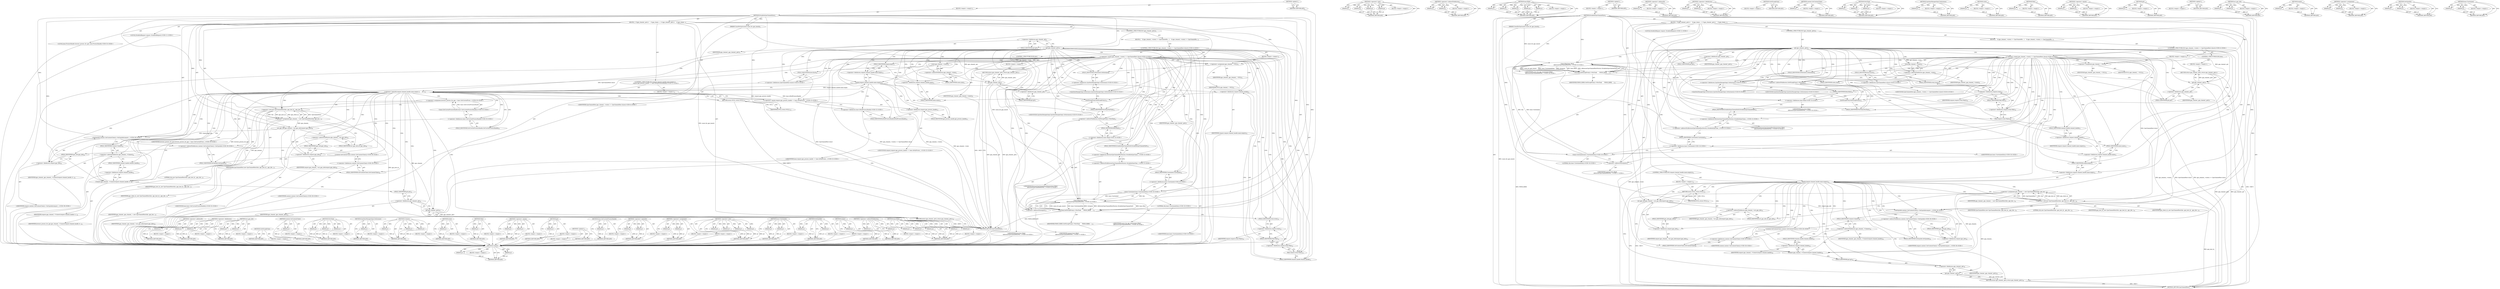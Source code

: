 digraph "base.Unretained" {
vulnerable_245 [label=<(METHOD,SetGpuInfo)>];
vulnerable_246 [label=<(PARAM,p1)>];
vulnerable_247 [label=<(PARAM,p2)>];
vulnerable_248 [label=<(BLOCK,&lt;empty&gt;,&lt;empty&gt;)>];
vulnerable_249 [label=<(METHOD_RETURN,ANY)>];
vulnerable_225 [label=<(METHOD,empty)>];
vulnerable_226 [label=<(PARAM,p1)>];
vulnerable_227 [label=<(BLOCK,&lt;empty&gt;,&lt;empty&gt;)>];
vulnerable_228 [label=<(METHOD_RETURN,ANY)>];
vulnerable_176 [label=<(METHOD,&lt;operator&gt;.indirectFieldAccess)>];
vulnerable_177 [label=<(PARAM,p1)>];
vulnerable_178 [label=<(PARAM,p2)>];
vulnerable_179 [label=<(BLOCK,&lt;empty&gt;,&lt;empty&gt;)>];
vulnerable_180 [label=<(METHOD_RETURN,ANY)>];
vulnerable_199 [label=<(METHOD,base.Bind)>];
vulnerable_200 [label=<(PARAM,p1)>];
vulnerable_201 [label=<(PARAM,p2)>];
vulnerable_202 [label=<(PARAM,p3)>];
vulnerable_203 [label=<(PARAM,p4)>];
vulnerable_204 [label=<(PARAM,p5)>];
vulnerable_205 [label=<(BLOCK,&lt;empty&gt;,&lt;empty&gt;)>];
vulnerable_206 [label=<(METHOD_RETURN,ANY)>];
vulnerable_6 [label=<(METHOD,&lt;global&gt;)<SUB>1</SUB>>];
vulnerable_7 [label=<(BLOCK,&lt;empty&gt;,&lt;empty&gt;)<SUB>1</SUB>>];
vulnerable_8 [label=<(METHOD,EstablishGpuChannelSync)<SUB>1</SUB>>];
vulnerable_9 [label=<(PARAM,CauseForGpuLaunch cause_for_gpu_launch)<SUB>2</SUB>>];
vulnerable_10 [label=<(BLOCK,{
  if (gpu_channel_.get()) {
    if (gpu_chann...,{
  if (gpu_channel_.get()) {
    if (gpu_chann...)<SUB>2</SUB>>];
vulnerable_11 [label=<(CONTROL_STRUCTURE,IF,if (gpu_channel_.get()))<SUB>3</SUB>>];
vulnerable_12 [label=<(get,gpu_channel_.get())<SUB>3</SUB>>];
vulnerable_13 [label=<(&lt;operator&gt;.fieldAccess,gpu_channel_.get)<SUB>3</SUB>>];
vulnerable_14 [label=<(IDENTIFIER,gpu_channel_,gpu_channel_.get())<SUB>3</SUB>>];
vulnerable_15 [label=<(FIELD_IDENTIFIER,get,get)<SUB>3</SUB>>];
vulnerable_16 [label=<(BLOCK,{
    if (gpu_channel_-&gt;state() == GpuChannelHo...,{
    if (gpu_channel_-&gt;state() == GpuChannelHo...)<SUB>3</SUB>>];
vulnerable_17 [label="<(CONTROL_STRUCTURE,IF,if (gpu_channel_-&gt;state() == GpuChannelHost::kLost))<SUB>4</SUB>>"];
vulnerable_18 [label="<(&lt;operator&gt;.equals,gpu_channel_-&gt;state() == GpuChannelHost::kLost)<SUB>4</SUB>>"];
vulnerable_19 [label=<(state,gpu_channel_-&gt;state())<SUB>4</SUB>>];
vulnerable_20 [label=<(&lt;operator&gt;.indirectFieldAccess,gpu_channel_-&gt;state)<SUB>4</SUB>>];
vulnerable_21 [label=<(IDENTIFIER,gpu_channel_,gpu_channel_-&gt;state())<SUB>4</SUB>>];
vulnerable_22 [label=<(FIELD_IDENTIFIER,state,state)<SUB>4</SUB>>];
vulnerable_23 [label="<(&lt;operator&gt;.fieldAccess,GpuChannelHost::kLost)<SUB>4</SUB>>"];
vulnerable_24 [label="<(IDENTIFIER,GpuChannelHost,gpu_channel_-&gt;state() == GpuChannelHost::kLost)<SUB>4</SUB>>"];
vulnerable_25 [label=<(FIELD_IDENTIFIER,kLost,kLost)<SUB>4</SUB>>];
vulnerable_26 [label=<(BLOCK,&lt;empty&gt;,&lt;empty&gt;)<SUB>5</SUB>>];
vulnerable_27 [label=<(&lt;operator&gt;.assignment,gpu_channel_ = NULL)<SUB>5</SUB>>];
vulnerable_28 [label=<(IDENTIFIER,gpu_channel_,gpu_channel_ = NULL)<SUB>5</SUB>>];
vulnerable_29 [label=<(IDENTIFIER,NULL,gpu_channel_ = NULL)<SUB>5</SUB>>];
vulnerable_30 [label=<(CONTROL_STRUCTURE,ELSE,else)<SUB>7</SUB>>];
vulnerable_31 [label=<(BLOCK,&lt;empty&gt;,&lt;empty&gt;)<SUB>7</SUB>>];
vulnerable_32 [label=<(RETURN,return gpu_channel_.get();,return gpu_channel_.get();)<SUB>7</SUB>>];
vulnerable_33 [label=<(get,gpu_channel_.get())<SUB>7</SUB>>];
vulnerable_34 [label=<(&lt;operator&gt;.fieldAccess,gpu_channel_.get)<SUB>7</SUB>>];
vulnerable_35 [label=<(IDENTIFIER,gpu_channel_,gpu_channel_.get())<SUB>7</SUB>>];
vulnerable_36 [label=<(FIELD_IDENTIFIER,get,get)<SUB>7</SUB>>];
vulnerable_37 [label="<(GpuDataManagerImpl.GetInstance,GpuDataManagerImpl::GetInstance())<SUB>9</SUB>>"];
vulnerable_38 [label="<(&lt;operator&gt;.fieldAccess,GpuDataManagerImpl::GetInstance)<SUB>9</SUB>>"];
vulnerable_39 [label="<(IDENTIFIER,GpuDataManagerImpl,GpuDataManagerImpl::GetInstance())<SUB>9</SUB>>"];
vulnerable_40 [label=<(FIELD_IDENTIFIER,GetInstance,GetInstance)<SUB>9</SUB>>];
vulnerable_41 [label="<(LOCAL,EstablishRequest request: EstablishRequest)<SUB>11</SUB>>"];
vulnerable_42 [label=<(PostTask,GetIOLoopProxy()-&gt;PostTask(
      FROM_HERE,
  ...)<SUB>12</SUB>>];
vulnerable_43 [label=<(&lt;operator&gt;.indirectFieldAccess,GetIOLoopProxy()-&gt;PostTask)<SUB>12</SUB>>];
vulnerable_44 [label=<(GetIOLoopProxy,GetIOLoopProxy())<SUB>12</SUB>>];
vulnerable_45 [label=<(FIELD_IDENTIFIER,PostTask,PostTask)<SUB>12</SUB>>];
vulnerable_46 [label=<(IDENTIFIER,FROM_HERE,GetIOLoopProxy()-&gt;PostTask(
      FROM_HERE,
  ...)<SUB>13</SUB>>];
vulnerable_47 [label="<(base.Bind,base::Bind(
          &amp;BrowserGpuChannelHostFac...)<SUB>14</SUB>>"];
vulnerable_48 [label="<(&lt;operator&gt;.fieldAccess,base::Bind)<SUB>14</SUB>>"];
vulnerable_49 [label="<(IDENTIFIER,base,base::Bind(
          &amp;BrowserGpuChannelHostFac...)<SUB>14</SUB>>"];
vulnerable_50 [label=<(FIELD_IDENTIFIER,Bind,Bind)<SUB>14</SUB>>];
vulnerable_51 [label="<(&lt;operator&gt;.addressOf,&amp;BrowserGpuChannelHostFactory::EstablishGpuChan...)<SUB>15</SUB>>"];
vulnerable_52 [label="<(&lt;operator&gt;.fieldAccess,BrowserGpuChannelHostFactory::EstablishGpuChann...)<SUB>15</SUB>>"];
vulnerable_53 [label="<(IDENTIFIER,BrowserGpuChannelHostFactory,base::Bind(
          &amp;BrowserGpuChannelHostFac...)<SUB>15</SUB>>"];
vulnerable_54 [label=<(FIELD_IDENTIFIER,EstablishGpuChannelOnIO,EstablishGpuChannelOnIO)<SUB>15</SUB>>];
vulnerable_55 [label="<(base.Unretained,base::Unretained(this))<SUB>16</SUB>>"];
vulnerable_56 [label="<(&lt;operator&gt;.fieldAccess,base::Unretained)<SUB>16</SUB>>"];
vulnerable_57 [label="<(IDENTIFIER,base,base::Unretained(this))<SUB>16</SUB>>"];
vulnerable_58 [label=<(FIELD_IDENTIFIER,Unretained,Unretained)<SUB>16</SUB>>];
vulnerable_59 [label="<(LITERAL,this,base::Unretained(this))<SUB>16</SUB>>"];
vulnerable_60 [label=<(&lt;operator&gt;.addressOf,&amp;request)<SUB>17</SUB>>];
vulnerable_61 [label="<(IDENTIFIER,request,base::Bind(
          &amp;BrowserGpuChannelHostFac...)<SUB>17</SUB>>"];
vulnerable_62 [label="<(IDENTIFIER,cause_for_gpu_launch,base::Bind(
          &amp;BrowserGpuChannelHostFac...)<SUB>18</SUB>>"];
vulnerable_63 [label=<(Wait,request.event.Wait())<SUB>19</SUB>>];
vulnerable_64 [label=<(&lt;operator&gt;.fieldAccess,request.event.Wait)<SUB>19</SUB>>];
vulnerable_65 [label=<(&lt;operator&gt;.fieldAccess,request.event)<SUB>19</SUB>>];
vulnerable_66 [label=<(IDENTIFIER,request,request.event.Wait())<SUB>19</SUB>>];
vulnerable_67 [label=<(FIELD_IDENTIFIER,event,event)<SUB>19</SUB>>];
vulnerable_68 [label=<(FIELD_IDENTIFIER,Wait,Wait)<SUB>19</SUB>>];
vulnerable_69 [label="<(CONTROL_STRUCTURE,IF,if (request.channel_handle.name.empty() ||
      request.gpu_process_handle == base::kNullProcessHandle))<SUB>21</SUB>>"];
vulnerable_70 [label=<(&lt;operator&gt;.logicalOr,request.channel_handle.name.empty() ||
      re...)<SUB>21</SUB>>];
vulnerable_71 [label=<(empty,request.channel_handle.name.empty())<SUB>21</SUB>>];
vulnerable_72 [label=<(&lt;operator&gt;.fieldAccess,request.channel_handle.name.empty)<SUB>21</SUB>>];
vulnerable_73 [label=<(&lt;operator&gt;.fieldAccess,request.channel_handle.name)<SUB>21</SUB>>];
vulnerable_74 [label=<(&lt;operator&gt;.fieldAccess,request.channel_handle)<SUB>21</SUB>>];
vulnerable_75 [label=<(IDENTIFIER,request,request.channel_handle.name.empty())<SUB>21</SUB>>];
vulnerable_76 [label=<(FIELD_IDENTIFIER,channel_handle,channel_handle)<SUB>21</SUB>>];
vulnerable_77 [label=<(FIELD_IDENTIFIER,name,name)<SUB>21</SUB>>];
vulnerable_78 [label=<(FIELD_IDENTIFIER,empty,empty)<SUB>21</SUB>>];
vulnerable_79 [label="<(&lt;operator&gt;.equals,request.gpu_process_handle == base::kNullProces...)<SUB>22</SUB>>"];
vulnerable_80 [label=<(&lt;operator&gt;.fieldAccess,request.gpu_process_handle)<SUB>22</SUB>>];
vulnerable_81 [label="<(IDENTIFIER,request,request.gpu_process_handle == base::kNullProces...)<SUB>22</SUB>>"];
vulnerable_82 [label=<(FIELD_IDENTIFIER,gpu_process_handle,gpu_process_handle)<SUB>22</SUB>>];
vulnerable_83 [label="<(&lt;operator&gt;.fieldAccess,base::kNullProcessHandle)<SUB>22</SUB>>"];
vulnerable_84 [label="<(IDENTIFIER,base,request.gpu_process_handle == base::kNullProces...)<SUB>22</SUB>>"];
vulnerable_85 [label=<(FIELD_IDENTIFIER,kNullProcessHandle,kNullProcessHandle)<SUB>22</SUB>>];
vulnerable_86 [label=<(BLOCK,&lt;empty&gt;,&lt;empty&gt;)<SUB>23</SUB>>];
vulnerable_87 [label=<(RETURN,return NULL;,return NULL;)<SUB>23</SUB>>];
vulnerable_88 [label=<(IDENTIFIER,NULL,return NULL;)<SUB>23</SUB>>];
vulnerable_89 [label="<(LOCAL,base.ProcessHandle browser_process_for_gpu: base.ProcessHandle)<SUB>25</SUB>>"];
vulnerable_90 [label="<(&lt;operator&gt;.assignment,browser_process_for_gpu = base::GetCurrentProce...)<SUB>35</SUB>>"];
vulnerable_91 [label="<(IDENTIFIER,browser_process_for_gpu,browser_process_for_gpu = base::GetCurrentProce...)<SUB>35</SUB>>"];
vulnerable_92 [label="<(base.GetCurrentProcessHandle,base::GetCurrentProcessHandle())<SUB>35</SUB>>"];
vulnerable_93 [label="<(&lt;operator&gt;.fieldAccess,base::GetCurrentProcessHandle)<SUB>35</SUB>>"];
vulnerable_94 [label="<(IDENTIFIER,base,base::GetCurrentProcessHandle())<SUB>35</SUB>>"];
vulnerable_95 [label=<(FIELD_IDENTIFIER,GetCurrentProcessHandle,GetCurrentProcessHandle)<SUB>35</SUB>>];
vulnerable_96 [label=<(&lt;operator&gt;.assignment,gpu_channel_ = new GpuChannelHost(this, gpu_hos...)<SUB>37</SUB>>];
vulnerable_97 [label=<(IDENTIFIER,gpu_channel_,gpu_channel_ = new GpuChannelHost(this, gpu_hos...)<SUB>37</SUB>>];
vulnerable_98 [label=<(&lt;operator&gt;.new,new GpuChannelHost(this, gpu_host_id_, gpu_clie...)<SUB>37</SUB>>];
vulnerable_99 [label=<(IDENTIFIER,GpuChannelHost,new GpuChannelHost(this, gpu_host_id_, gpu_clie...)<SUB>37</SUB>>];
vulnerable_100 [label=<(LITERAL,this,new GpuChannelHost(this, gpu_host_id_, gpu_clie...)<SUB>37</SUB>>];
vulnerable_101 [label=<(IDENTIFIER,gpu_host_id_,new GpuChannelHost(this, gpu_host_id_, gpu_clie...)<SUB>37</SUB>>];
vulnerable_102 [label=<(IDENTIFIER,gpu_client_id_,new GpuChannelHost(this, gpu_host_id_, gpu_clie...)<SUB>37</SUB>>];
vulnerable_103 [label=<(set_gpu_info,gpu_channel_-&gt;set_gpu_info(request.gpu_info))<SUB>38</SUB>>];
vulnerable_104 [label=<(&lt;operator&gt;.indirectFieldAccess,gpu_channel_-&gt;set_gpu_info)<SUB>38</SUB>>];
vulnerable_105 [label=<(IDENTIFIER,gpu_channel_,gpu_channel_-&gt;set_gpu_info(request.gpu_info))<SUB>38</SUB>>];
vulnerable_106 [label=<(FIELD_IDENTIFIER,set_gpu_info,set_gpu_info)<SUB>38</SUB>>];
vulnerable_107 [label=<(&lt;operator&gt;.fieldAccess,request.gpu_info)<SUB>38</SUB>>];
vulnerable_108 [label=<(IDENTIFIER,request,gpu_channel_-&gt;set_gpu_info(request.gpu_info))<SUB>38</SUB>>];
vulnerable_109 [label=<(FIELD_IDENTIFIER,gpu_info,gpu_info)<SUB>38</SUB>>];
vulnerable_110 [label="<(SetGpuInfo,content::GetContentClient()-&gt;SetGpuInfo(request...)<SUB>39</SUB>>"];
vulnerable_111 [label="<(&lt;operator&gt;.indirectFieldAccess,content::GetContentClient()-&gt;SetGpuInfo)<SUB>39</SUB>>"];
vulnerable_112 [label="<(content.GetContentClient,content::GetContentClient())<SUB>39</SUB>>"];
vulnerable_113 [label="<(&lt;operator&gt;.fieldAccess,content::GetContentClient)<SUB>39</SUB>>"];
vulnerable_114 [label="<(IDENTIFIER,content,content::GetContentClient())<SUB>39</SUB>>"];
vulnerable_115 [label=<(FIELD_IDENTIFIER,GetContentClient,GetContentClient)<SUB>39</SUB>>];
vulnerable_116 [label=<(FIELD_IDENTIFIER,SetGpuInfo,SetGpuInfo)<SUB>39</SUB>>];
vulnerable_117 [label=<(&lt;operator&gt;.fieldAccess,request.gpu_info)<SUB>39</SUB>>];
vulnerable_118 [label="<(IDENTIFIER,request,content::GetContentClient()-&gt;SetGpuInfo(request...)<SUB>39</SUB>>"];
vulnerable_119 [label=<(FIELD_IDENTIFIER,gpu_info,gpu_info)<SUB>39</SUB>>];
vulnerable_120 [label=<(Connect,gpu_channel_-&gt;Connect(request.channel_handle, b...)<SUB>41</SUB>>];
vulnerable_121 [label=<(&lt;operator&gt;.indirectFieldAccess,gpu_channel_-&gt;Connect)<SUB>41</SUB>>];
vulnerable_122 [label=<(IDENTIFIER,gpu_channel_,gpu_channel_-&gt;Connect(request.channel_handle, b...)<SUB>41</SUB>>];
vulnerable_123 [label=<(FIELD_IDENTIFIER,Connect,Connect)<SUB>41</SUB>>];
vulnerable_124 [label=<(&lt;operator&gt;.fieldAccess,request.channel_handle)<SUB>41</SUB>>];
vulnerable_125 [label=<(IDENTIFIER,request,gpu_channel_-&gt;Connect(request.channel_handle, b...)<SUB>41</SUB>>];
vulnerable_126 [label=<(FIELD_IDENTIFIER,channel_handle,channel_handle)<SUB>41</SUB>>];
vulnerable_127 [label=<(IDENTIFIER,browser_process_for_gpu,gpu_channel_-&gt;Connect(request.channel_handle, b...)<SUB>41</SUB>>];
vulnerable_128 [label=<(RETURN,return gpu_channel_.get();,return gpu_channel_.get();)<SUB>43</SUB>>];
vulnerable_129 [label=<(get,gpu_channel_.get())<SUB>43</SUB>>];
vulnerable_130 [label=<(&lt;operator&gt;.fieldAccess,gpu_channel_.get)<SUB>43</SUB>>];
vulnerable_131 [label=<(IDENTIFIER,gpu_channel_,gpu_channel_.get())<SUB>43</SUB>>];
vulnerable_132 [label=<(FIELD_IDENTIFIER,get,get)<SUB>43</SUB>>];
vulnerable_133 [label=<(METHOD_RETURN,GpuChannelHost)<SUB>1</SUB>>];
vulnerable_135 [label=<(METHOD_RETURN,ANY)<SUB>1</SUB>>];
vulnerable_207 [label=<(METHOD,&lt;operator&gt;.addressOf)>];
vulnerable_208 [label=<(PARAM,p1)>];
vulnerable_209 [label=<(BLOCK,&lt;empty&gt;,&lt;empty&gt;)>];
vulnerable_210 [label=<(METHOD_RETURN,ANY)>];
vulnerable_162 [label=<(METHOD,&lt;operator&gt;.fieldAccess)>];
vulnerable_163 [label=<(PARAM,p1)>];
vulnerable_164 [label=<(PARAM,p2)>];
vulnerable_165 [label=<(BLOCK,&lt;empty&gt;,&lt;empty&gt;)>];
vulnerable_166 [label=<(METHOD_RETURN,ANY)>];
vulnerable_196 [label=<(METHOD,GetIOLoopProxy)>];
vulnerable_197 [label=<(BLOCK,&lt;empty&gt;,&lt;empty&gt;)>];
vulnerable_198 [label=<(METHOD_RETURN,ANY)>];
vulnerable_240 [label=<(METHOD,set_gpu_info)>];
vulnerable_241 [label=<(PARAM,p1)>];
vulnerable_242 [label=<(PARAM,p2)>];
vulnerable_243 [label=<(BLOCK,&lt;empty&gt;,&lt;empty&gt;)>];
vulnerable_244 [label=<(METHOD_RETURN,ANY)>];
vulnerable_250 [label=<(METHOD,content.GetContentClient)>];
vulnerable_251 [label=<(PARAM,p1)>];
vulnerable_252 [label=<(BLOCK,&lt;empty&gt;,&lt;empty&gt;)>];
vulnerable_253 [label=<(METHOD_RETURN,ANY)>];
vulnerable_190 [label=<(METHOD,PostTask)>];
vulnerable_191 [label=<(PARAM,p1)>];
vulnerable_192 [label=<(PARAM,p2)>];
vulnerable_193 [label=<(PARAM,p3)>];
vulnerable_194 [label=<(BLOCK,&lt;empty&gt;,&lt;empty&gt;)>];
vulnerable_195 [label=<(METHOD_RETURN,ANY)>];
vulnerable_186 [label=<(METHOD,GpuDataManagerImpl.GetInstance)>];
vulnerable_187 [label=<(PARAM,p1)>];
vulnerable_188 [label=<(BLOCK,&lt;empty&gt;,&lt;empty&gt;)>];
vulnerable_189 [label=<(METHOD_RETURN,ANY)>];
vulnerable_254 [label=<(METHOD,Connect)>];
vulnerable_255 [label=<(PARAM,p1)>];
vulnerable_256 [label=<(PARAM,p2)>];
vulnerable_257 [label=<(PARAM,p3)>];
vulnerable_258 [label=<(BLOCK,&lt;empty&gt;,&lt;empty&gt;)>];
vulnerable_259 [label=<(METHOD_RETURN,ANY)>];
vulnerable_172 [label=<(METHOD,state)>];
vulnerable_173 [label=<(PARAM,p1)>];
vulnerable_174 [label=<(BLOCK,&lt;empty&gt;,&lt;empty&gt;)>];
vulnerable_175 [label=<(METHOD_RETURN,ANY)>];
vulnerable_216 [label=<(METHOD,Wait)>];
vulnerable_217 [label=<(PARAM,p1)>];
vulnerable_218 [label=<(BLOCK,&lt;empty&gt;,&lt;empty&gt;)>];
vulnerable_219 [label=<(METHOD_RETURN,ANY)>];
vulnerable_167 [label=<(METHOD,&lt;operator&gt;.equals)>];
vulnerable_168 [label=<(PARAM,p1)>];
vulnerable_169 [label=<(PARAM,p2)>];
vulnerable_170 [label=<(BLOCK,&lt;empty&gt;,&lt;empty&gt;)>];
vulnerable_171 [label=<(METHOD_RETURN,ANY)>];
vulnerable_158 [label=<(METHOD,get)>];
vulnerable_159 [label=<(PARAM,p1)>];
vulnerable_160 [label=<(BLOCK,&lt;empty&gt;,&lt;empty&gt;)>];
vulnerable_161 [label=<(METHOD_RETURN,ANY)>];
vulnerable_152 [label=<(METHOD,&lt;global&gt;)<SUB>1</SUB>>];
vulnerable_153 [label=<(BLOCK,&lt;empty&gt;,&lt;empty&gt;)>];
vulnerable_154 [label=<(METHOD_RETURN,ANY)>];
vulnerable_229 [label=<(METHOD,base.GetCurrentProcessHandle)>];
vulnerable_230 [label=<(PARAM,p1)>];
vulnerable_231 [label=<(BLOCK,&lt;empty&gt;,&lt;empty&gt;)>];
vulnerable_232 [label=<(METHOD_RETURN,ANY)>];
vulnerable_220 [label=<(METHOD,&lt;operator&gt;.logicalOr)>];
vulnerable_221 [label=<(PARAM,p1)>];
vulnerable_222 [label=<(PARAM,p2)>];
vulnerable_223 [label=<(BLOCK,&lt;empty&gt;,&lt;empty&gt;)>];
vulnerable_224 [label=<(METHOD_RETURN,ANY)>];
vulnerable_181 [label=<(METHOD,&lt;operator&gt;.assignment)>];
vulnerable_182 [label=<(PARAM,p1)>];
vulnerable_183 [label=<(PARAM,p2)>];
vulnerable_184 [label=<(BLOCK,&lt;empty&gt;,&lt;empty&gt;)>];
vulnerable_185 [label=<(METHOD_RETURN,ANY)>];
vulnerable_233 [label=<(METHOD,&lt;operator&gt;.new)>];
vulnerable_234 [label=<(PARAM,p1)>];
vulnerable_235 [label=<(PARAM,p2)>];
vulnerable_236 [label=<(PARAM,p3)>];
vulnerable_237 [label=<(PARAM,p4)>];
vulnerable_238 [label=<(BLOCK,&lt;empty&gt;,&lt;empty&gt;)>];
vulnerable_239 [label=<(METHOD_RETURN,ANY)>];
vulnerable_211 [label=<(METHOD,base.Unretained)>];
vulnerable_212 [label=<(PARAM,p1)>];
vulnerable_213 [label=<(PARAM,p2)>];
vulnerable_214 [label=<(BLOCK,&lt;empty&gt;,&lt;empty&gt;)>];
vulnerable_215 [label=<(METHOD_RETURN,ANY)>];
fixed_227 [label=<(METHOD,Connect)>];
fixed_228 [label=<(PARAM,p1)>];
fixed_229 [label=<(PARAM,p2)>];
fixed_230 [label=<(BLOCK,&lt;empty&gt;,&lt;empty&gt;)>];
fixed_231 [label=<(METHOD_RETURN,ANY)>];
fixed_206 [label=<(METHOD,&lt;operator&gt;.new)>];
fixed_207 [label=<(PARAM,p1)>];
fixed_208 [label=<(PARAM,p2)>];
fixed_209 [label=<(PARAM,p3)>];
fixed_210 [label=<(PARAM,p4)>];
fixed_211 [label=<(BLOCK,&lt;empty&gt;,&lt;empty&gt;)>];
fixed_212 [label=<(METHOD_RETURN,ANY)>];
fixed_158 [label=<(METHOD,&lt;operator&gt;.indirectFieldAccess)>];
fixed_159 [label=<(PARAM,p1)>];
fixed_160 [label=<(PARAM,p2)>];
fixed_161 [label=<(BLOCK,&lt;empty&gt;,&lt;empty&gt;)>];
fixed_162 [label=<(METHOD_RETURN,ANY)>];
fixed_181 [label=<(METHOD,base.Bind)>];
fixed_182 [label=<(PARAM,p1)>];
fixed_183 [label=<(PARAM,p2)>];
fixed_184 [label=<(PARAM,p3)>];
fixed_185 [label=<(PARAM,p4)>];
fixed_186 [label=<(PARAM,p5)>];
fixed_187 [label=<(BLOCK,&lt;empty&gt;,&lt;empty&gt;)>];
fixed_188 [label=<(METHOD_RETURN,ANY)>];
fixed_6 [label=<(METHOD,&lt;global&gt;)<SUB>1</SUB>>];
fixed_7 [label=<(BLOCK,&lt;empty&gt;,&lt;empty&gt;)<SUB>1</SUB>>];
fixed_8 [label=<(METHOD,EstablishGpuChannelSync)<SUB>1</SUB>>];
fixed_9 [label=<(PARAM,CauseForGpuLaunch cause_for_gpu_launch)<SUB>2</SUB>>];
fixed_10 [label=<(BLOCK,{
  if (gpu_channel_.get()) {
    if (gpu_chann...,{
  if (gpu_channel_.get()) {
    if (gpu_chann...)<SUB>2</SUB>>];
fixed_11 [label=<(CONTROL_STRUCTURE,IF,if (gpu_channel_.get()))<SUB>3</SUB>>];
fixed_12 [label=<(get,gpu_channel_.get())<SUB>3</SUB>>];
fixed_13 [label=<(&lt;operator&gt;.fieldAccess,gpu_channel_.get)<SUB>3</SUB>>];
fixed_14 [label=<(IDENTIFIER,gpu_channel_,gpu_channel_.get())<SUB>3</SUB>>];
fixed_15 [label=<(FIELD_IDENTIFIER,get,get)<SUB>3</SUB>>];
fixed_16 [label=<(BLOCK,{
    if (gpu_channel_-&gt;state() == GpuChannelHo...,{
    if (gpu_channel_-&gt;state() == GpuChannelHo...)<SUB>3</SUB>>];
fixed_17 [label="<(CONTROL_STRUCTURE,IF,if (gpu_channel_-&gt;state() == GpuChannelHost::kLost))<SUB>4</SUB>>"];
fixed_18 [label="<(&lt;operator&gt;.equals,gpu_channel_-&gt;state() == GpuChannelHost::kLost)<SUB>4</SUB>>"];
fixed_19 [label=<(state,gpu_channel_-&gt;state())<SUB>4</SUB>>];
fixed_20 [label=<(&lt;operator&gt;.indirectFieldAccess,gpu_channel_-&gt;state)<SUB>4</SUB>>];
fixed_21 [label=<(IDENTIFIER,gpu_channel_,gpu_channel_-&gt;state())<SUB>4</SUB>>];
fixed_22 [label=<(FIELD_IDENTIFIER,state,state)<SUB>4</SUB>>];
fixed_23 [label="<(&lt;operator&gt;.fieldAccess,GpuChannelHost::kLost)<SUB>4</SUB>>"];
fixed_24 [label="<(IDENTIFIER,GpuChannelHost,gpu_channel_-&gt;state() == GpuChannelHost::kLost)<SUB>4</SUB>>"];
fixed_25 [label=<(FIELD_IDENTIFIER,kLost,kLost)<SUB>4</SUB>>];
fixed_26 [label=<(BLOCK,&lt;empty&gt;,&lt;empty&gt;)<SUB>5</SUB>>];
fixed_27 [label=<(&lt;operator&gt;.assignment,gpu_channel_ = NULL)<SUB>5</SUB>>];
fixed_28 [label=<(IDENTIFIER,gpu_channel_,gpu_channel_ = NULL)<SUB>5</SUB>>];
fixed_29 [label=<(IDENTIFIER,NULL,gpu_channel_ = NULL)<SUB>5</SUB>>];
fixed_30 [label=<(CONTROL_STRUCTURE,ELSE,else)<SUB>7</SUB>>];
fixed_31 [label=<(BLOCK,&lt;empty&gt;,&lt;empty&gt;)<SUB>7</SUB>>];
fixed_32 [label=<(RETURN,return gpu_channel_.get();,return gpu_channel_.get();)<SUB>7</SUB>>];
fixed_33 [label=<(get,gpu_channel_.get())<SUB>7</SUB>>];
fixed_34 [label=<(&lt;operator&gt;.fieldAccess,gpu_channel_.get)<SUB>7</SUB>>];
fixed_35 [label=<(IDENTIFIER,gpu_channel_,gpu_channel_.get())<SUB>7</SUB>>];
fixed_36 [label=<(FIELD_IDENTIFIER,get,get)<SUB>7</SUB>>];
fixed_37 [label="<(GpuDataManagerImpl.GetInstance,GpuDataManagerImpl::GetInstance())<SUB>9</SUB>>"];
fixed_38 [label="<(&lt;operator&gt;.fieldAccess,GpuDataManagerImpl::GetInstance)<SUB>9</SUB>>"];
fixed_39 [label="<(IDENTIFIER,GpuDataManagerImpl,GpuDataManagerImpl::GetInstance())<SUB>9</SUB>>"];
fixed_40 [label=<(FIELD_IDENTIFIER,GetInstance,GetInstance)<SUB>9</SUB>>];
fixed_41 [label="<(LOCAL,EstablishRequest request: EstablishRequest)<SUB>11</SUB>>"];
fixed_42 [label=<(PostTask,GetIOLoopProxy()-&gt;PostTask(
      FROM_HERE,
  ...)<SUB>12</SUB>>];
fixed_43 [label=<(&lt;operator&gt;.indirectFieldAccess,GetIOLoopProxy()-&gt;PostTask)<SUB>12</SUB>>];
fixed_44 [label=<(GetIOLoopProxy,GetIOLoopProxy())<SUB>12</SUB>>];
fixed_45 [label=<(FIELD_IDENTIFIER,PostTask,PostTask)<SUB>12</SUB>>];
fixed_46 [label=<(IDENTIFIER,FROM_HERE,GetIOLoopProxy()-&gt;PostTask(
      FROM_HERE,
  ...)<SUB>13</SUB>>];
fixed_47 [label="<(base.Bind,base::Bind(
          &amp;BrowserGpuChannelHostFac...)<SUB>14</SUB>>"];
fixed_48 [label="<(&lt;operator&gt;.fieldAccess,base::Bind)<SUB>14</SUB>>"];
fixed_49 [label="<(IDENTIFIER,base,base::Bind(
          &amp;BrowserGpuChannelHostFac...)<SUB>14</SUB>>"];
fixed_50 [label=<(FIELD_IDENTIFIER,Bind,Bind)<SUB>14</SUB>>];
fixed_51 [label="<(&lt;operator&gt;.addressOf,&amp;BrowserGpuChannelHostFactory::EstablishGpuChan...)<SUB>15</SUB>>"];
fixed_52 [label="<(&lt;operator&gt;.fieldAccess,BrowserGpuChannelHostFactory::EstablishGpuChann...)<SUB>15</SUB>>"];
fixed_53 [label="<(IDENTIFIER,BrowserGpuChannelHostFactory,base::Bind(
          &amp;BrowserGpuChannelHostFac...)<SUB>15</SUB>>"];
fixed_54 [label=<(FIELD_IDENTIFIER,EstablishGpuChannelOnIO,EstablishGpuChannelOnIO)<SUB>15</SUB>>];
fixed_55 [label="<(base.Unretained,base::Unretained(this))<SUB>16</SUB>>"];
fixed_56 [label="<(&lt;operator&gt;.fieldAccess,base::Unretained)<SUB>16</SUB>>"];
fixed_57 [label="<(IDENTIFIER,base,base::Unretained(this))<SUB>16</SUB>>"];
fixed_58 [label=<(FIELD_IDENTIFIER,Unretained,Unretained)<SUB>16</SUB>>];
fixed_59 [label="<(LITERAL,this,base::Unretained(this))<SUB>16</SUB>>"];
fixed_60 [label=<(&lt;operator&gt;.addressOf,&amp;request)<SUB>17</SUB>>];
fixed_61 [label="<(IDENTIFIER,request,base::Bind(
          &amp;BrowserGpuChannelHostFac...)<SUB>17</SUB>>"];
fixed_62 [label="<(IDENTIFIER,cause_for_gpu_launch,base::Bind(
          &amp;BrowserGpuChannelHostFac...)<SUB>18</SUB>>"];
fixed_63 [label=<(Wait,request.event.Wait())<SUB>19</SUB>>];
fixed_64 [label=<(&lt;operator&gt;.fieldAccess,request.event.Wait)<SUB>19</SUB>>];
fixed_65 [label=<(&lt;operator&gt;.fieldAccess,request.event)<SUB>19</SUB>>];
fixed_66 [label=<(IDENTIFIER,request,request.event.Wait())<SUB>19</SUB>>];
fixed_67 [label=<(FIELD_IDENTIFIER,event,event)<SUB>19</SUB>>];
fixed_68 [label=<(FIELD_IDENTIFIER,Wait,Wait)<SUB>19</SUB>>];
fixed_69 [label=<(CONTROL_STRUCTURE,IF,if (request.channel_handle.name.empty()))<SUB>21</SUB>>];
fixed_70 [label=<(empty,request.channel_handle.name.empty())<SUB>21</SUB>>];
fixed_71 [label=<(&lt;operator&gt;.fieldAccess,request.channel_handle.name.empty)<SUB>21</SUB>>];
fixed_72 [label=<(&lt;operator&gt;.fieldAccess,request.channel_handle.name)<SUB>21</SUB>>];
fixed_73 [label=<(&lt;operator&gt;.fieldAccess,request.channel_handle)<SUB>21</SUB>>];
fixed_74 [label=<(IDENTIFIER,request,request.channel_handle.name.empty())<SUB>21</SUB>>];
fixed_75 [label=<(FIELD_IDENTIFIER,channel_handle,channel_handle)<SUB>21</SUB>>];
fixed_76 [label=<(FIELD_IDENTIFIER,name,name)<SUB>21</SUB>>];
fixed_77 [label=<(FIELD_IDENTIFIER,empty,empty)<SUB>21</SUB>>];
fixed_78 [label=<(BLOCK,&lt;empty&gt;,&lt;empty&gt;)<SUB>22</SUB>>];
fixed_79 [label=<(RETURN,return NULL;,return NULL;)<SUB>22</SUB>>];
fixed_80 [label=<(IDENTIFIER,NULL,return NULL;)<SUB>22</SUB>>];
fixed_81 [label=<(&lt;operator&gt;.assignment,gpu_channel_ = new GpuChannelHost(this, gpu_hos...)<SUB>24</SUB>>];
fixed_82 [label=<(IDENTIFIER,gpu_channel_,gpu_channel_ = new GpuChannelHost(this, gpu_hos...)<SUB>24</SUB>>];
fixed_83 [label=<(&lt;operator&gt;.new,new GpuChannelHost(this, gpu_host_id_, gpu_clie...)<SUB>24</SUB>>];
fixed_84 [label=<(IDENTIFIER,GpuChannelHost,new GpuChannelHost(this, gpu_host_id_, gpu_clie...)<SUB>24</SUB>>];
fixed_85 [label=<(LITERAL,this,new GpuChannelHost(this, gpu_host_id_, gpu_clie...)<SUB>24</SUB>>];
fixed_86 [label=<(IDENTIFIER,gpu_host_id_,new GpuChannelHost(this, gpu_host_id_, gpu_clie...)<SUB>24</SUB>>];
fixed_87 [label=<(IDENTIFIER,gpu_client_id_,new GpuChannelHost(this, gpu_host_id_, gpu_clie...)<SUB>24</SUB>>];
fixed_88 [label=<(set_gpu_info,gpu_channel_-&gt;set_gpu_info(request.gpu_info))<SUB>25</SUB>>];
fixed_89 [label=<(&lt;operator&gt;.indirectFieldAccess,gpu_channel_-&gt;set_gpu_info)<SUB>25</SUB>>];
fixed_90 [label=<(IDENTIFIER,gpu_channel_,gpu_channel_-&gt;set_gpu_info(request.gpu_info))<SUB>25</SUB>>];
fixed_91 [label=<(FIELD_IDENTIFIER,set_gpu_info,set_gpu_info)<SUB>25</SUB>>];
fixed_92 [label=<(&lt;operator&gt;.fieldAccess,request.gpu_info)<SUB>25</SUB>>];
fixed_93 [label=<(IDENTIFIER,request,gpu_channel_-&gt;set_gpu_info(request.gpu_info))<SUB>25</SUB>>];
fixed_94 [label=<(FIELD_IDENTIFIER,gpu_info,gpu_info)<SUB>25</SUB>>];
fixed_95 [label="<(SetGpuInfo,content::GetContentClient()-&gt;SetGpuInfo(request...)<SUB>26</SUB>>"];
fixed_96 [label="<(&lt;operator&gt;.indirectFieldAccess,content::GetContentClient()-&gt;SetGpuInfo)<SUB>26</SUB>>"];
fixed_97 [label="<(content.GetContentClient,content::GetContentClient())<SUB>26</SUB>>"];
fixed_98 [label="<(&lt;operator&gt;.fieldAccess,content::GetContentClient)<SUB>26</SUB>>"];
fixed_99 [label="<(IDENTIFIER,content,content::GetContentClient())<SUB>26</SUB>>"];
fixed_100 [label=<(FIELD_IDENTIFIER,GetContentClient,GetContentClient)<SUB>26</SUB>>];
fixed_101 [label=<(FIELD_IDENTIFIER,SetGpuInfo,SetGpuInfo)<SUB>26</SUB>>];
fixed_102 [label=<(&lt;operator&gt;.fieldAccess,request.gpu_info)<SUB>26</SUB>>];
fixed_103 [label="<(IDENTIFIER,request,content::GetContentClient()-&gt;SetGpuInfo(request...)<SUB>26</SUB>>"];
fixed_104 [label=<(FIELD_IDENTIFIER,gpu_info,gpu_info)<SUB>26</SUB>>];
fixed_105 [label=<(Connect,gpu_channel_-&gt;Connect(request.channel_handle))<SUB>28</SUB>>];
fixed_106 [label=<(&lt;operator&gt;.indirectFieldAccess,gpu_channel_-&gt;Connect)<SUB>28</SUB>>];
fixed_107 [label=<(IDENTIFIER,gpu_channel_,gpu_channel_-&gt;Connect(request.channel_handle))<SUB>28</SUB>>];
fixed_108 [label=<(FIELD_IDENTIFIER,Connect,Connect)<SUB>28</SUB>>];
fixed_109 [label=<(&lt;operator&gt;.fieldAccess,request.channel_handle)<SUB>28</SUB>>];
fixed_110 [label=<(IDENTIFIER,request,gpu_channel_-&gt;Connect(request.channel_handle))<SUB>28</SUB>>];
fixed_111 [label=<(FIELD_IDENTIFIER,channel_handle,channel_handle)<SUB>28</SUB>>];
fixed_112 [label=<(RETURN,return gpu_channel_.get();,return gpu_channel_.get();)<SUB>30</SUB>>];
fixed_113 [label=<(get,gpu_channel_.get())<SUB>30</SUB>>];
fixed_114 [label=<(&lt;operator&gt;.fieldAccess,gpu_channel_.get)<SUB>30</SUB>>];
fixed_115 [label=<(IDENTIFIER,gpu_channel_,gpu_channel_.get())<SUB>30</SUB>>];
fixed_116 [label=<(FIELD_IDENTIFIER,get,get)<SUB>30</SUB>>];
fixed_117 [label=<(METHOD_RETURN,GpuChannelHost)<SUB>1</SUB>>];
fixed_119 [label=<(METHOD_RETURN,ANY)<SUB>1</SUB>>];
fixed_189 [label=<(METHOD,&lt;operator&gt;.addressOf)>];
fixed_190 [label=<(PARAM,p1)>];
fixed_191 [label=<(BLOCK,&lt;empty&gt;,&lt;empty&gt;)>];
fixed_192 [label=<(METHOD_RETURN,ANY)>];
fixed_144 [label=<(METHOD,&lt;operator&gt;.fieldAccess)>];
fixed_145 [label=<(PARAM,p1)>];
fixed_146 [label=<(PARAM,p2)>];
fixed_147 [label=<(BLOCK,&lt;empty&gt;,&lt;empty&gt;)>];
fixed_148 [label=<(METHOD_RETURN,ANY)>];
fixed_178 [label=<(METHOD,GetIOLoopProxy)>];
fixed_179 [label=<(BLOCK,&lt;empty&gt;,&lt;empty&gt;)>];
fixed_180 [label=<(METHOD_RETURN,ANY)>];
fixed_223 [label=<(METHOD,content.GetContentClient)>];
fixed_224 [label=<(PARAM,p1)>];
fixed_225 [label=<(BLOCK,&lt;empty&gt;,&lt;empty&gt;)>];
fixed_226 [label=<(METHOD_RETURN,ANY)>];
fixed_172 [label=<(METHOD,PostTask)>];
fixed_173 [label=<(PARAM,p1)>];
fixed_174 [label=<(PARAM,p2)>];
fixed_175 [label=<(PARAM,p3)>];
fixed_176 [label=<(BLOCK,&lt;empty&gt;,&lt;empty&gt;)>];
fixed_177 [label=<(METHOD_RETURN,ANY)>];
fixed_168 [label=<(METHOD,GpuDataManagerImpl.GetInstance)>];
fixed_169 [label=<(PARAM,p1)>];
fixed_170 [label=<(BLOCK,&lt;empty&gt;,&lt;empty&gt;)>];
fixed_171 [label=<(METHOD_RETURN,ANY)>];
fixed_154 [label=<(METHOD,state)>];
fixed_155 [label=<(PARAM,p1)>];
fixed_156 [label=<(BLOCK,&lt;empty&gt;,&lt;empty&gt;)>];
fixed_157 [label=<(METHOD_RETURN,ANY)>];
fixed_198 [label=<(METHOD,Wait)>];
fixed_199 [label=<(PARAM,p1)>];
fixed_200 [label=<(BLOCK,&lt;empty&gt;,&lt;empty&gt;)>];
fixed_201 [label=<(METHOD_RETURN,ANY)>];
fixed_149 [label=<(METHOD,&lt;operator&gt;.equals)>];
fixed_150 [label=<(PARAM,p1)>];
fixed_151 [label=<(PARAM,p2)>];
fixed_152 [label=<(BLOCK,&lt;empty&gt;,&lt;empty&gt;)>];
fixed_153 [label=<(METHOD_RETURN,ANY)>];
fixed_140 [label=<(METHOD,get)>];
fixed_141 [label=<(PARAM,p1)>];
fixed_142 [label=<(BLOCK,&lt;empty&gt;,&lt;empty&gt;)>];
fixed_143 [label=<(METHOD_RETURN,ANY)>];
fixed_134 [label=<(METHOD,&lt;global&gt;)<SUB>1</SUB>>];
fixed_135 [label=<(BLOCK,&lt;empty&gt;,&lt;empty&gt;)>];
fixed_136 [label=<(METHOD_RETURN,ANY)>];
fixed_213 [label=<(METHOD,set_gpu_info)>];
fixed_214 [label=<(PARAM,p1)>];
fixed_215 [label=<(PARAM,p2)>];
fixed_216 [label=<(BLOCK,&lt;empty&gt;,&lt;empty&gt;)>];
fixed_217 [label=<(METHOD_RETURN,ANY)>];
fixed_202 [label=<(METHOD,empty)>];
fixed_203 [label=<(PARAM,p1)>];
fixed_204 [label=<(BLOCK,&lt;empty&gt;,&lt;empty&gt;)>];
fixed_205 [label=<(METHOD_RETURN,ANY)>];
fixed_163 [label=<(METHOD,&lt;operator&gt;.assignment)>];
fixed_164 [label=<(PARAM,p1)>];
fixed_165 [label=<(PARAM,p2)>];
fixed_166 [label=<(BLOCK,&lt;empty&gt;,&lt;empty&gt;)>];
fixed_167 [label=<(METHOD_RETURN,ANY)>];
fixed_218 [label=<(METHOD,SetGpuInfo)>];
fixed_219 [label=<(PARAM,p1)>];
fixed_220 [label=<(PARAM,p2)>];
fixed_221 [label=<(BLOCK,&lt;empty&gt;,&lt;empty&gt;)>];
fixed_222 [label=<(METHOD_RETURN,ANY)>];
fixed_193 [label=<(METHOD,base.Unretained)>];
fixed_194 [label=<(PARAM,p1)>];
fixed_195 [label=<(PARAM,p2)>];
fixed_196 [label=<(BLOCK,&lt;empty&gt;,&lt;empty&gt;)>];
fixed_197 [label=<(METHOD_RETURN,ANY)>];
vulnerable_245 -> vulnerable_246  [key=0, label="AST: "];
vulnerable_245 -> vulnerable_246  [key=1, label="DDG: "];
vulnerable_245 -> vulnerable_248  [key=0, label="AST: "];
vulnerable_245 -> vulnerable_247  [key=0, label="AST: "];
vulnerable_245 -> vulnerable_247  [key=1, label="DDG: "];
vulnerable_245 -> vulnerable_249  [key=0, label="AST: "];
vulnerable_245 -> vulnerable_249  [key=1, label="CFG: "];
vulnerable_246 -> vulnerable_249  [key=0, label="DDG: p1"];
vulnerable_247 -> vulnerable_249  [key=0, label="DDG: p2"];
vulnerable_248 -> fixed_227  [key=0];
vulnerable_249 -> fixed_227  [key=0];
vulnerable_225 -> vulnerable_226  [key=0, label="AST: "];
vulnerable_225 -> vulnerable_226  [key=1, label="DDG: "];
vulnerable_225 -> vulnerable_227  [key=0, label="AST: "];
vulnerable_225 -> vulnerable_228  [key=0, label="AST: "];
vulnerable_225 -> vulnerable_228  [key=1, label="CFG: "];
vulnerable_226 -> vulnerable_228  [key=0, label="DDG: p1"];
vulnerable_227 -> fixed_227  [key=0];
vulnerable_228 -> fixed_227  [key=0];
vulnerable_176 -> vulnerable_177  [key=0, label="AST: "];
vulnerable_176 -> vulnerable_177  [key=1, label="DDG: "];
vulnerable_176 -> vulnerable_179  [key=0, label="AST: "];
vulnerable_176 -> vulnerable_178  [key=0, label="AST: "];
vulnerable_176 -> vulnerable_178  [key=1, label="DDG: "];
vulnerable_176 -> vulnerable_180  [key=0, label="AST: "];
vulnerable_176 -> vulnerable_180  [key=1, label="CFG: "];
vulnerable_177 -> vulnerable_180  [key=0, label="DDG: p1"];
vulnerable_178 -> vulnerable_180  [key=0, label="DDG: p2"];
vulnerable_179 -> fixed_227  [key=0];
vulnerable_180 -> fixed_227  [key=0];
vulnerable_199 -> vulnerable_200  [key=0, label="AST: "];
vulnerable_199 -> vulnerable_200  [key=1, label="DDG: "];
vulnerable_199 -> vulnerable_205  [key=0, label="AST: "];
vulnerable_199 -> vulnerable_201  [key=0, label="AST: "];
vulnerable_199 -> vulnerable_201  [key=1, label="DDG: "];
vulnerable_199 -> vulnerable_206  [key=0, label="AST: "];
vulnerable_199 -> vulnerable_206  [key=1, label="CFG: "];
vulnerable_199 -> vulnerable_202  [key=0, label="AST: "];
vulnerable_199 -> vulnerable_202  [key=1, label="DDG: "];
vulnerable_199 -> vulnerable_203  [key=0, label="AST: "];
vulnerable_199 -> vulnerable_203  [key=1, label="DDG: "];
vulnerable_199 -> vulnerable_204  [key=0, label="AST: "];
vulnerable_199 -> vulnerable_204  [key=1, label="DDG: "];
vulnerable_200 -> vulnerable_206  [key=0, label="DDG: p1"];
vulnerable_201 -> vulnerable_206  [key=0, label="DDG: p2"];
vulnerable_202 -> vulnerable_206  [key=0, label="DDG: p3"];
vulnerable_203 -> vulnerable_206  [key=0, label="DDG: p4"];
vulnerable_204 -> vulnerable_206  [key=0, label="DDG: p5"];
vulnerable_205 -> fixed_227  [key=0];
vulnerable_206 -> fixed_227  [key=0];
vulnerable_6 -> vulnerable_7  [key=0, label="AST: "];
vulnerable_6 -> vulnerable_135  [key=0, label="AST: "];
vulnerable_6 -> vulnerable_135  [key=1, label="CFG: "];
vulnerable_7 -> vulnerable_8  [key=0, label="AST: "];
vulnerable_8 -> vulnerable_9  [key=0, label="AST: "];
vulnerable_8 -> vulnerable_9  [key=1, label="DDG: "];
vulnerable_8 -> vulnerable_10  [key=0, label="AST: "];
vulnerable_8 -> vulnerable_133  [key=0, label="AST: "];
vulnerable_8 -> vulnerable_15  [key=0, label="CFG: "];
vulnerable_8 -> vulnerable_42  [key=0, label="DDG: "];
vulnerable_8 -> vulnerable_103  [key=0, label="DDG: "];
vulnerable_8 -> vulnerable_110  [key=0, label="DDG: "];
vulnerable_8 -> vulnerable_120  [key=0, label="DDG: "];
vulnerable_8 -> vulnerable_47  [key=0, label="DDG: "];
vulnerable_8 -> vulnerable_98  [key=0, label="DDG: "];
vulnerable_8 -> vulnerable_55  [key=0, label="DDG: "];
vulnerable_8 -> vulnerable_79  [key=0, label="DDG: "];
vulnerable_8 -> vulnerable_88  [key=0, label="DDG: "];
vulnerable_8 -> vulnerable_27  [key=0, label="DDG: "];
vulnerable_9 -> vulnerable_133  [key=0, label="DDG: cause_for_gpu_launch"];
vulnerable_9 -> vulnerable_47  [key=0, label="DDG: cause_for_gpu_launch"];
vulnerable_10 -> vulnerable_11  [key=0, label="AST: "];
vulnerable_10 -> vulnerable_37  [key=0, label="AST: "];
vulnerable_10 -> vulnerable_41  [key=0, label="AST: "];
vulnerable_10 -> vulnerable_42  [key=0, label="AST: "];
vulnerable_10 -> vulnerable_63  [key=0, label="AST: "];
vulnerable_10 -> vulnerable_69  [key=0, label="AST: "];
vulnerable_10 -> vulnerable_89  [key=0, label="AST: "];
vulnerable_10 -> vulnerable_90  [key=0, label="AST: "];
vulnerable_10 -> vulnerable_96  [key=0, label="AST: "];
vulnerable_10 -> vulnerable_103  [key=0, label="AST: "];
vulnerable_10 -> vulnerable_110  [key=0, label="AST: "];
vulnerable_10 -> vulnerable_120  [key=0, label="AST: "];
vulnerable_10 -> vulnerable_128  [key=0, label="AST: "];
vulnerable_11 -> vulnerable_12  [key=0, label="AST: "];
vulnerable_11 -> vulnerable_16  [key=0, label="AST: "];
vulnerable_12 -> vulnerable_13  [key=0, label="AST: "];
vulnerable_12 -> vulnerable_22  [key=0, label="CFG: "];
vulnerable_12 -> vulnerable_22  [key=1, label="CDG: "];
vulnerable_12 -> vulnerable_40  [key=0, label="CFG: "];
vulnerable_12 -> vulnerable_40  [key=1, label="CDG: "];
vulnerable_12 -> vulnerable_33  [key=0, label="DDG: gpu_channel_.get"];
vulnerable_12 -> vulnerable_68  [key=0, label="CDG: "];
vulnerable_12 -> vulnerable_60  [key=0, label="CDG: "];
vulnerable_12 -> vulnerable_73  [key=0, label="CDG: "];
vulnerable_12 -> vulnerable_77  [key=0, label="CDG: "];
vulnerable_12 -> vulnerable_64  [key=0, label="CDG: "];
vulnerable_12 -> vulnerable_42  [key=0, label="CDG: "];
vulnerable_12 -> vulnerable_51  [key=0, label="CDG: "];
vulnerable_12 -> vulnerable_19  [key=0, label="CDG: "];
vulnerable_12 -> vulnerable_52  [key=0, label="CDG: "];
vulnerable_12 -> vulnerable_37  [key=0, label="CDG: "];
vulnerable_12 -> vulnerable_20  [key=0, label="CDG: "];
vulnerable_12 -> vulnerable_38  [key=0, label="CDG: "];
vulnerable_12 -> vulnerable_25  [key=0, label="CDG: "];
vulnerable_12 -> vulnerable_56  [key=0, label="CDG: "];
vulnerable_12 -> vulnerable_67  [key=0, label="CDG: "];
vulnerable_12 -> vulnerable_74  [key=0, label="CDG: "];
vulnerable_12 -> vulnerable_76  [key=0, label="CDG: "];
vulnerable_12 -> vulnerable_18  [key=0, label="CDG: "];
vulnerable_12 -> vulnerable_50  [key=0, label="CDG: "];
vulnerable_12 -> vulnerable_44  [key=0, label="CDG: "];
vulnerable_12 -> vulnerable_54  [key=0, label="CDG: "];
vulnerable_12 -> vulnerable_43  [key=0, label="CDG: "];
vulnerable_12 -> vulnerable_58  [key=0, label="CDG: "];
vulnerable_12 -> vulnerable_70  [key=0, label="CDG: "];
vulnerable_12 -> vulnerable_47  [key=0, label="CDG: "];
vulnerable_12 -> vulnerable_48  [key=0, label="CDG: "];
vulnerable_12 -> vulnerable_72  [key=0, label="CDG: "];
vulnerable_12 -> vulnerable_45  [key=0, label="CDG: "];
vulnerable_12 -> vulnerable_65  [key=0, label="CDG: "];
vulnerable_12 -> vulnerable_23  [key=0, label="CDG: "];
vulnerable_12 -> vulnerable_71  [key=0, label="CDG: "];
vulnerable_12 -> vulnerable_63  [key=0, label="CDG: "];
vulnerable_12 -> vulnerable_55  [key=0, label="CDG: "];
vulnerable_12 -> vulnerable_78  [key=0, label="CDG: "];
vulnerable_13 -> vulnerable_14  [key=0, label="AST: "];
vulnerable_13 -> vulnerable_15  [key=0, label="AST: "];
vulnerable_13 -> vulnerable_12  [key=0, label="CFG: "];
vulnerable_14 -> fixed_227  [key=0];
vulnerable_15 -> vulnerable_13  [key=0, label="CFG: "];
vulnerable_16 -> vulnerable_17  [key=0, label="AST: "];
vulnerable_17 -> vulnerable_18  [key=0, label="AST: "];
vulnerable_17 -> vulnerable_26  [key=0, label="AST: "];
vulnerable_17 -> vulnerable_30  [key=0, label="AST: "];
vulnerable_18 -> vulnerable_19  [key=0, label="AST: "];
vulnerable_18 -> vulnerable_23  [key=0, label="AST: "];
vulnerable_18 -> vulnerable_27  [key=0, label="CFG: "];
vulnerable_18 -> vulnerable_27  [key=1, label="CDG: "];
vulnerable_18 -> vulnerable_36  [key=0, label="CFG: "];
vulnerable_18 -> vulnerable_36  [key=1, label="CDG: "];
vulnerable_18 -> vulnerable_133  [key=0, label="DDG: gpu_channel_-&gt;state()"];
vulnerable_18 -> vulnerable_133  [key=1, label="DDG: GpuChannelHost::kLost"];
vulnerable_18 -> vulnerable_133  [key=2, label="DDG: gpu_channel_-&gt;state() == GpuChannelHost::kLost"];
vulnerable_18 -> vulnerable_98  [key=0, label="DDG: GpuChannelHost::kLost"];
vulnerable_18 -> vulnerable_34  [key=0, label="CDG: "];
vulnerable_18 -> vulnerable_68  [key=0, label="CDG: "];
vulnerable_18 -> vulnerable_60  [key=0, label="CDG: "];
vulnerable_18 -> vulnerable_73  [key=0, label="CDG: "];
vulnerable_18 -> vulnerable_77  [key=0, label="CDG: "];
vulnerable_18 -> vulnerable_64  [key=0, label="CDG: "];
vulnerable_18 -> vulnerable_42  [key=0, label="CDG: "];
vulnerable_18 -> vulnerable_51  [key=0, label="CDG: "];
vulnerable_18 -> vulnerable_52  [key=0, label="CDG: "];
vulnerable_18 -> vulnerable_37  [key=0, label="CDG: "];
vulnerable_18 -> vulnerable_38  [key=0, label="CDG: "];
vulnerable_18 -> vulnerable_56  [key=0, label="CDG: "];
vulnerable_18 -> vulnerable_67  [key=0, label="CDG: "];
vulnerable_18 -> vulnerable_74  [key=0, label="CDG: "];
vulnerable_18 -> vulnerable_40  [key=0, label="CDG: "];
vulnerable_18 -> vulnerable_76  [key=0, label="CDG: "];
vulnerable_18 -> vulnerable_50  [key=0, label="CDG: "];
vulnerable_18 -> vulnerable_44  [key=0, label="CDG: "];
vulnerable_18 -> vulnerable_54  [key=0, label="CDG: "];
vulnerable_18 -> vulnerable_43  [key=0, label="CDG: "];
vulnerable_18 -> vulnerable_58  [key=0, label="CDG: "];
vulnerable_18 -> vulnerable_33  [key=0, label="CDG: "];
vulnerable_18 -> vulnerable_70  [key=0, label="CDG: "];
vulnerable_18 -> vulnerable_47  [key=0, label="CDG: "];
vulnerable_18 -> vulnerable_48  [key=0, label="CDG: "];
vulnerable_18 -> vulnerable_32  [key=0, label="CDG: "];
vulnerable_18 -> vulnerable_72  [key=0, label="CDG: "];
vulnerable_18 -> vulnerable_45  [key=0, label="CDG: "];
vulnerable_18 -> vulnerable_65  [key=0, label="CDG: "];
vulnerable_18 -> vulnerable_71  [key=0, label="CDG: "];
vulnerable_18 -> vulnerable_63  [key=0, label="CDG: "];
vulnerable_18 -> vulnerable_55  [key=0, label="CDG: "];
vulnerable_18 -> vulnerable_78  [key=0, label="CDG: "];
vulnerable_19 -> vulnerable_20  [key=0, label="AST: "];
vulnerable_19 -> vulnerable_25  [key=0, label="CFG: "];
vulnerable_19 -> vulnerable_133  [key=0, label="DDG: gpu_channel_-&gt;state"];
vulnerable_19 -> vulnerable_18  [key=0, label="DDG: gpu_channel_-&gt;state"];
vulnerable_20 -> vulnerable_21  [key=0, label="AST: "];
vulnerable_20 -> vulnerable_22  [key=0, label="AST: "];
vulnerable_20 -> vulnerable_19  [key=0, label="CFG: "];
vulnerable_21 -> fixed_227  [key=0];
vulnerable_22 -> vulnerable_20  [key=0, label="CFG: "];
vulnerable_23 -> vulnerable_24  [key=0, label="AST: "];
vulnerable_23 -> vulnerable_25  [key=0, label="AST: "];
vulnerable_23 -> vulnerable_18  [key=0, label="CFG: "];
vulnerable_24 -> fixed_227  [key=0];
vulnerable_25 -> vulnerable_23  [key=0, label="CFG: "];
vulnerable_26 -> vulnerable_27  [key=0, label="AST: "];
vulnerable_27 -> vulnerable_28  [key=0, label="AST: "];
vulnerable_27 -> vulnerable_29  [key=0, label="AST: "];
vulnerable_27 -> vulnerable_40  [key=0, label="CFG: "];
vulnerable_28 -> fixed_227  [key=0];
vulnerable_29 -> fixed_227  [key=0];
vulnerable_30 -> vulnerable_31  [key=0, label="AST: "];
vulnerable_31 -> vulnerable_32  [key=0, label="AST: "];
vulnerable_32 -> vulnerable_33  [key=0, label="AST: "];
vulnerable_32 -> vulnerable_133  [key=0, label="CFG: "];
vulnerable_32 -> vulnerable_133  [key=1, label="DDG: &lt;RET&gt;"];
vulnerable_33 -> vulnerable_34  [key=0, label="AST: "];
vulnerable_33 -> vulnerable_32  [key=0, label="CFG: "];
vulnerable_33 -> vulnerable_32  [key=1, label="DDG: gpu_channel_.get()"];
vulnerable_33 -> vulnerable_133  [key=0, label="DDG: gpu_channel_.get"];
vulnerable_33 -> vulnerable_133  [key=1, label="DDG: gpu_channel_.get()"];
vulnerable_34 -> vulnerable_35  [key=0, label="AST: "];
vulnerable_34 -> vulnerable_36  [key=0, label="AST: "];
vulnerable_34 -> vulnerable_33  [key=0, label="CFG: "];
vulnerable_35 -> fixed_227  [key=0];
vulnerable_36 -> vulnerable_34  [key=0, label="CFG: "];
vulnerable_37 -> vulnerable_38  [key=0, label="AST: "];
vulnerable_37 -> vulnerable_44  [key=0, label="CFG: "];
vulnerable_38 -> vulnerable_39  [key=0, label="AST: "];
vulnerable_38 -> vulnerable_40  [key=0, label="AST: "];
vulnerable_38 -> vulnerable_37  [key=0, label="CFG: "];
vulnerable_39 -> fixed_227  [key=0];
vulnerable_40 -> vulnerable_38  [key=0, label="CFG: "];
vulnerable_41 -> fixed_227  [key=0];
vulnerable_42 -> vulnerable_43  [key=0, label="AST: "];
vulnerable_42 -> vulnerable_46  [key=0, label="AST: "];
vulnerable_42 -> vulnerable_47  [key=0, label="AST: "];
vulnerable_42 -> vulnerable_67  [key=0, label="CFG: "];
vulnerable_42 -> vulnerable_133  [key=0, label="DDG: FROM_HERE"];
vulnerable_43 -> vulnerable_44  [key=0, label="AST: "];
vulnerable_43 -> vulnerable_45  [key=0, label="AST: "];
vulnerable_43 -> vulnerable_50  [key=0, label="CFG: "];
vulnerable_44 -> vulnerable_45  [key=0, label="CFG: "];
vulnerable_45 -> vulnerable_43  [key=0, label="CFG: "];
vulnerable_46 -> fixed_227  [key=0];
vulnerable_47 -> vulnerable_48  [key=0, label="AST: "];
vulnerable_47 -> vulnerable_51  [key=0, label="AST: "];
vulnerable_47 -> vulnerable_55  [key=0, label="AST: "];
vulnerable_47 -> vulnerable_60  [key=0, label="AST: "];
vulnerable_47 -> vulnerable_62  [key=0, label="AST: "];
vulnerable_47 -> vulnerable_42  [key=0, label="CFG: "];
vulnerable_47 -> vulnerable_42  [key=1, label="DDG: cause_for_gpu_launch"];
vulnerable_47 -> vulnerable_42  [key=2, label="DDG: base::Unretained(this)"];
vulnerable_47 -> vulnerable_42  [key=3, label="DDG: &amp;request"];
vulnerable_47 -> vulnerable_42  [key=4, label="DDG: base::Bind"];
vulnerable_47 -> vulnerable_42  [key=5, label="DDG: &amp;BrowserGpuChannelHostFactory::EstablishGpuChannelOnIO"];
vulnerable_48 -> vulnerable_49  [key=0, label="AST: "];
vulnerable_48 -> vulnerable_50  [key=0, label="AST: "];
vulnerable_48 -> vulnerable_54  [key=0, label="CFG: "];
vulnerable_49 -> fixed_227  [key=0];
vulnerable_50 -> vulnerable_48  [key=0, label="CFG: "];
vulnerable_51 -> vulnerable_52  [key=0, label="AST: "];
vulnerable_51 -> vulnerable_58  [key=0, label="CFG: "];
vulnerable_52 -> vulnerable_53  [key=0, label="AST: "];
vulnerable_52 -> vulnerable_54  [key=0, label="AST: "];
vulnerable_52 -> vulnerable_51  [key=0, label="CFG: "];
vulnerable_53 -> fixed_227  [key=0];
vulnerable_54 -> vulnerable_52  [key=0, label="CFG: "];
vulnerable_55 -> vulnerable_56  [key=0, label="AST: "];
vulnerable_55 -> vulnerable_59  [key=0, label="AST: "];
vulnerable_55 -> vulnerable_60  [key=0, label="CFG: "];
vulnerable_55 -> vulnerable_47  [key=0, label="DDG: base::Unretained"];
vulnerable_55 -> vulnerable_47  [key=1, label="DDG: this"];
vulnerable_56 -> vulnerable_57  [key=0, label="AST: "];
vulnerable_56 -> vulnerable_58  [key=0, label="AST: "];
vulnerable_56 -> vulnerable_55  [key=0, label="CFG: "];
vulnerable_57 -> fixed_227  [key=0];
vulnerable_58 -> vulnerable_56  [key=0, label="CFG: "];
vulnerable_59 -> fixed_227  [key=0];
vulnerable_60 -> vulnerable_61  [key=0, label="AST: "];
vulnerable_60 -> vulnerable_47  [key=0, label="CFG: "];
vulnerable_61 -> fixed_227  [key=0];
vulnerable_62 -> fixed_227  [key=0];
vulnerable_63 -> vulnerable_64  [key=0, label="AST: "];
vulnerable_63 -> vulnerable_76  [key=0, label="CFG: "];
vulnerable_64 -> vulnerable_65  [key=0, label="AST: "];
vulnerable_64 -> vulnerable_68  [key=0, label="AST: "];
vulnerable_64 -> vulnerable_63  [key=0, label="CFG: "];
vulnerable_65 -> vulnerable_66  [key=0, label="AST: "];
vulnerable_65 -> vulnerable_67  [key=0, label="AST: "];
vulnerable_65 -> vulnerable_68  [key=0, label="CFG: "];
vulnerable_66 -> fixed_227  [key=0];
vulnerable_67 -> vulnerable_65  [key=0, label="CFG: "];
vulnerable_68 -> vulnerable_64  [key=0, label="CFG: "];
vulnerable_69 -> vulnerable_70  [key=0, label="AST: "];
vulnerable_69 -> vulnerable_86  [key=0, label="AST: "];
vulnerable_70 -> vulnerable_71  [key=0, label="AST: "];
vulnerable_70 -> vulnerable_79  [key=0, label="AST: "];
vulnerable_70 -> vulnerable_87  [key=0, label="CFG: "];
vulnerable_70 -> vulnerable_87  [key=1, label="CDG: "];
vulnerable_70 -> vulnerable_95  [key=0, label="CFG: "];
vulnerable_70 -> vulnerable_95  [key=1, label="CDG: "];
vulnerable_70 -> vulnerable_107  [key=0, label="CDG: "];
vulnerable_70 -> vulnerable_115  [key=0, label="CDG: "];
vulnerable_70 -> vulnerable_96  [key=0, label="CDG: "];
vulnerable_70 -> vulnerable_98  [key=0, label="CDG: "];
vulnerable_70 -> vulnerable_120  [key=0, label="CDG: "];
vulnerable_70 -> vulnerable_113  [key=0, label="CDG: "];
vulnerable_70 -> vulnerable_128  [key=0, label="CDG: "];
vulnerable_70 -> vulnerable_103  [key=0, label="CDG: "];
vulnerable_70 -> vulnerable_132  [key=0, label="CDG: "];
vulnerable_70 -> vulnerable_104  [key=0, label="CDG: "];
vulnerable_70 -> vulnerable_119  [key=0, label="CDG: "];
vulnerable_70 -> vulnerable_121  [key=0, label="CDG: "];
vulnerable_70 -> vulnerable_92  [key=0, label="CDG: "];
vulnerable_70 -> vulnerable_112  [key=0, label="CDG: "];
vulnerable_70 -> vulnerable_129  [key=0, label="CDG: "];
vulnerable_70 -> vulnerable_93  [key=0, label="CDG: "];
vulnerable_70 -> vulnerable_90  [key=0, label="CDG: "];
vulnerable_70 -> vulnerable_130  [key=0, label="CDG: "];
vulnerable_70 -> vulnerable_111  [key=0, label="CDG: "];
vulnerable_70 -> vulnerable_116  [key=0, label="CDG: "];
vulnerable_70 -> vulnerable_123  [key=0, label="CDG: "];
vulnerable_70 -> vulnerable_106  [key=0, label="CDG: "];
vulnerable_70 -> vulnerable_126  [key=0, label="CDG: "];
vulnerable_70 -> vulnerable_110  [key=0, label="CDG: "];
vulnerable_70 -> vulnerable_117  [key=0, label="CDG: "];
vulnerable_70 -> vulnerable_124  [key=0, label="CDG: "];
vulnerable_70 -> vulnerable_109  [key=0, label="CDG: "];
vulnerable_71 -> vulnerable_72  [key=0, label="AST: "];
vulnerable_71 -> vulnerable_70  [key=0, label="CFG: "];
vulnerable_71 -> vulnerable_70  [key=1, label="DDG: request.channel_handle.name.empty"];
vulnerable_71 -> vulnerable_82  [key=0, label="CFG: "];
vulnerable_71 -> vulnerable_82  [key=1, label="CDG: "];
vulnerable_71 -> vulnerable_85  [key=0, label="CDG: "];
vulnerable_71 -> vulnerable_79  [key=0, label="CDG: "];
vulnerable_71 -> vulnerable_80  [key=0, label="CDG: "];
vulnerable_71 -> vulnerable_83  [key=0, label="CDG: "];
vulnerable_72 -> vulnerable_73  [key=0, label="AST: "];
vulnerable_72 -> vulnerable_78  [key=0, label="AST: "];
vulnerable_72 -> vulnerable_71  [key=0, label="CFG: "];
vulnerable_73 -> vulnerable_74  [key=0, label="AST: "];
vulnerable_73 -> vulnerable_77  [key=0, label="AST: "];
vulnerable_73 -> vulnerable_78  [key=0, label="CFG: "];
vulnerable_74 -> vulnerable_75  [key=0, label="AST: "];
vulnerable_74 -> vulnerable_76  [key=0, label="AST: "];
vulnerable_74 -> vulnerable_77  [key=0, label="CFG: "];
vulnerable_75 -> fixed_227  [key=0];
vulnerable_76 -> vulnerable_74  [key=0, label="CFG: "];
vulnerable_77 -> vulnerable_73  [key=0, label="CFG: "];
vulnerable_78 -> vulnerable_72  [key=0, label="CFG: "];
vulnerable_79 -> vulnerable_80  [key=0, label="AST: "];
vulnerable_79 -> vulnerable_83  [key=0, label="AST: "];
vulnerable_79 -> vulnerable_70  [key=0, label="CFG: "];
vulnerable_79 -> vulnerable_70  [key=1, label="DDG: request.gpu_process_handle"];
vulnerable_79 -> vulnerable_70  [key=2, label="DDG: base::kNullProcessHandle"];
vulnerable_80 -> vulnerable_81  [key=0, label="AST: "];
vulnerable_80 -> vulnerable_82  [key=0, label="AST: "];
vulnerable_80 -> vulnerable_85  [key=0, label="CFG: "];
vulnerable_81 -> fixed_227  [key=0];
vulnerable_82 -> vulnerable_80  [key=0, label="CFG: "];
vulnerable_83 -> vulnerable_84  [key=0, label="AST: "];
vulnerable_83 -> vulnerable_85  [key=0, label="AST: "];
vulnerable_83 -> vulnerable_79  [key=0, label="CFG: "];
vulnerable_84 -> fixed_227  [key=0];
vulnerable_85 -> vulnerable_83  [key=0, label="CFG: "];
vulnerable_86 -> vulnerable_87  [key=0, label="AST: "];
vulnerable_87 -> vulnerable_88  [key=0, label="AST: "];
vulnerable_87 -> vulnerable_133  [key=0, label="CFG: "];
vulnerable_87 -> vulnerable_133  [key=1, label="DDG: &lt;RET&gt;"];
vulnerable_88 -> vulnerable_87  [key=0, label="DDG: NULL"];
vulnerable_89 -> fixed_227  [key=0];
vulnerable_90 -> vulnerable_91  [key=0, label="AST: "];
vulnerable_90 -> vulnerable_92  [key=0, label="AST: "];
vulnerable_90 -> vulnerable_98  [key=0, label="CFG: "];
vulnerable_90 -> vulnerable_120  [key=0, label="DDG: browser_process_for_gpu"];
vulnerable_91 -> fixed_227  [key=0];
vulnerable_92 -> vulnerable_93  [key=0, label="AST: "];
vulnerable_92 -> vulnerable_90  [key=0, label="CFG: "];
vulnerable_92 -> vulnerable_90  [key=1, label="DDG: base::GetCurrentProcessHandle"];
vulnerable_93 -> vulnerable_94  [key=0, label="AST: "];
vulnerable_93 -> vulnerable_95  [key=0, label="AST: "];
vulnerable_93 -> vulnerable_92  [key=0, label="CFG: "];
vulnerable_94 -> fixed_227  [key=0];
vulnerable_95 -> vulnerable_93  [key=0, label="CFG: "];
vulnerable_96 -> vulnerable_97  [key=0, label="AST: "];
vulnerable_96 -> vulnerable_98  [key=0, label="AST: "];
vulnerable_96 -> vulnerable_106  [key=0, label="CFG: "];
vulnerable_96 -> vulnerable_103  [key=0, label="DDG: gpu_channel_"];
vulnerable_96 -> vulnerable_120  [key=0, label="DDG: gpu_channel_"];
vulnerable_96 -> vulnerable_129  [key=0, label="DDG: gpu_channel_"];
vulnerable_97 -> fixed_227  [key=0];
vulnerable_98 -> vulnerable_99  [key=0, label="AST: "];
vulnerable_98 -> vulnerable_100  [key=0, label="AST: "];
vulnerable_98 -> vulnerable_101  [key=0, label="AST: "];
vulnerable_98 -> vulnerable_102  [key=0, label="AST: "];
vulnerable_98 -> vulnerable_96  [key=0, label="CFG: "];
vulnerable_98 -> vulnerable_96  [key=1, label="DDG: GpuChannelHost"];
vulnerable_98 -> vulnerable_96  [key=2, label="DDG: this"];
vulnerable_98 -> vulnerable_96  [key=3, label="DDG: gpu_host_id_"];
vulnerable_98 -> vulnerable_96  [key=4, label="DDG: gpu_client_id_"];
vulnerable_98 -> vulnerable_133  [key=0, label="DDG: gpu_host_id_"];
vulnerable_99 -> fixed_227  [key=0];
vulnerable_100 -> fixed_227  [key=0];
vulnerable_101 -> fixed_227  [key=0];
vulnerable_102 -> fixed_227  [key=0];
vulnerable_103 -> vulnerable_104  [key=0, label="AST: "];
vulnerable_103 -> vulnerable_107  [key=0, label="AST: "];
vulnerable_103 -> vulnerable_115  [key=0, label="CFG: "];
vulnerable_103 -> vulnerable_110  [key=0, label="DDG: request.gpu_info"];
vulnerable_104 -> vulnerable_105  [key=0, label="AST: "];
vulnerable_104 -> vulnerable_106  [key=0, label="AST: "];
vulnerable_104 -> vulnerable_109  [key=0, label="CFG: "];
vulnerable_105 -> fixed_227  [key=0];
vulnerable_106 -> vulnerable_104  [key=0, label="CFG: "];
vulnerable_107 -> vulnerable_108  [key=0, label="AST: "];
vulnerable_107 -> vulnerable_109  [key=0, label="AST: "];
vulnerable_107 -> vulnerable_103  [key=0, label="CFG: "];
vulnerable_108 -> fixed_227  [key=0];
vulnerable_109 -> vulnerable_107  [key=0, label="CFG: "];
vulnerable_110 -> vulnerable_111  [key=0, label="AST: "];
vulnerable_110 -> vulnerable_117  [key=0, label="AST: "];
vulnerable_110 -> vulnerable_123  [key=0, label="CFG: "];
vulnerable_111 -> vulnerable_112  [key=0, label="AST: "];
vulnerable_111 -> vulnerable_116  [key=0, label="AST: "];
vulnerable_111 -> vulnerable_119  [key=0, label="CFG: "];
vulnerable_112 -> vulnerable_113  [key=0, label="AST: "];
vulnerable_112 -> vulnerable_116  [key=0, label="CFG: "];
vulnerable_113 -> vulnerable_114  [key=0, label="AST: "];
vulnerable_113 -> vulnerable_115  [key=0, label="AST: "];
vulnerable_113 -> vulnerable_112  [key=0, label="CFG: "];
vulnerable_114 -> fixed_227  [key=0];
vulnerable_115 -> vulnerable_113  [key=0, label="CFG: "];
vulnerable_116 -> vulnerable_111  [key=0, label="CFG: "];
vulnerable_117 -> vulnerable_118  [key=0, label="AST: "];
vulnerable_117 -> vulnerable_119  [key=0, label="AST: "];
vulnerable_117 -> vulnerable_110  [key=0, label="CFG: "];
vulnerable_118 -> fixed_227  [key=0];
vulnerable_119 -> vulnerable_117  [key=0, label="CFG: "];
vulnerable_120 -> vulnerable_121  [key=0, label="AST: "];
vulnerable_120 -> vulnerable_124  [key=0, label="AST: "];
vulnerable_120 -> vulnerable_127  [key=0, label="AST: "];
vulnerable_120 -> vulnerable_132  [key=0, label="CFG: "];
vulnerable_121 -> vulnerable_122  [key=0, label="AST: "];
vulnerable_121 -> vulnerable_123  [key=0, label="AST: "];
vulnerable_121 -> vulnerable_126  [key=0, label="CFG: "];
vulnerable_122 -> fixed_227  [key=0];
vulnerable_123 -> vulnerable_121  [key=0, label="CFG: "];
vulnerable_124 -> vulnerable_125  [key=0, label="AST: "];
vulnerable_124 -> vulnerable_126  [key=0, label="AST: "];
vulnerable_124 -> vulnerable_120  [key=0, label="CFG: "];
vulnerable_125 -> fixed_227  [key=0];
vulnerable_126 -> vulnerable_124  [key=0, label="CFG: "];
vulnerable_127 -> fixed_227  [key=0];
vulnerable_128 -> vulnerable_129  [key=0, label="AST: "];
vulnerable_128 -> vulnerable_133  [key=0, label="CFG: "];
vulnerable_128 -> vulnerable_133  [key=1, label="DDG: &lt;RET&gt;"];
vulnerable_129 -> vulnerable_130  [key=0, label="AST: "];
vulnerable_129 -> vulnerable_128  [key=0, label="CFG: "];
vulnerable_129 -> vulnerable_128  [key=1, label="DDG: gpu_channel_.get()"];
vulnerable_130 -> vulnerable_131  [key=0, label="AST: "];
vulnerable_130 -> vulnerable_132  [key=0, label="AST: "];
vulnerable_130 -> vulnerable_129  [key=0, label="CFG: "];
vulnerable_131 -> fixed_227  [key=0];
vulnerable_132 -> vulnerable_130  [key=0, label="CFG: "];
vulnerable_133 -> fixed_227  [key=0];
vulnerable_135 -> fixed_227  [key=0];
vulnerable_207 -> vulnerable_208  [key=0, label="AST: "];
vulnerable_207 -> vulnerable_208  [key=1, label="DDG: "];
vulnerable_207 -> vulnerable_209  [key=0, label="AST: "];
vulnerable_207 -> vulnerable_210  [key=0, label="AST: "];
vulnerable_207 -> vulnerable_210  [key=1, label="CFG: "];
vulnerable_208 -> vulnerable_210  [key=0, label="DDG: p1"];
vulnerable_209 -> fixed_227  [key=0];
vulnerable_210 -> fixed_227  [key=0];
vulnerable_162 -> vulnerable_163  [key=0, label="AST: "];
vulnerable_162 -> vulnerable_163  [key=1, label="DDG: "];
vulnerable_162 -> vulnerable_165  [key=0, label="AST: "];
vulnerable_162 -> vulnerable_164  [key=0, label="AST: "];
vulnerable_162 -> vulnerable_164  [key=1, label="DDG: "];
vulnerable_162 -> vulnerable_166  [key=0, label="AST: "];
vulnerable_162 -> vulnerable_166  [key=1, label="CFG: "];
vulnerable_163 -> vulnerable_166  [key=0, label="DDG: p1"];
vulnerable_164 -> vulnerable_166  [key=0, label="DDG: p2"];
vulnerable_165 -> fixed_227  [key=0];
vulnerable_166 -> fixed_227  [key=0];
vulnerable_196 -> vulnerable_197  [key=0, label="AST: "];
vulnerable_196 -> vulnerable_198  [key=0, label="AST: "];
vulnerable_196 -> vulnerable_198  [key=1, label="CFG: "];
vulnerable_197 -> fixed_227  [key=0];
vulnerable_198 -> fixed_227  [key=0];
vulnerable_240 -> vulnerable_241  [key=0, label="AST: "];
vulnerable_240 -> vulnerable_241  [key=1, label="DDG: "];
vulnerable_240 -> vulnerable_243  [key=0, label="AST: "];
vulnerable_240 -> vulnerable_242  [key=0, label="AST: "];
vulnerable_240 -> vulnerable_242  [key=1, label="DDG: "];
vulnerable_240 -> vulnerable_244  [key=0, label="AST: "];
vulnerable_240 -> vulnerable_244  [key=1, label="CFG: "];
vulnerable_241 -> vulnerable_244  [key=0, label="DDG: p1"];
vulnerable_242 -> vulnerable_244  [key=0, label="DDG: p2"];
vulnerable_243 -> fixed_227  [key=0];
vulnerable_244 -> fixed_227  [key=0];
vulnerable_250 -> vulnerable_251  [key=0, label="AST: "];
vulnerable_250 -> vulnerable_251  [key=1, label="DDG: "];
vulnerable_250 -> vulnerable_252  [key=0, label="AST: "];
vulnerable_250 -> vulnerable_253  [key=0, label="AST: "];
vulnerable_250 -> vulnerable_253  [key=1, label="CFG: "];
vulnerable_251 -> vulnerable_253  [key=0, label="DDG: p1"];
vulnerable_252 -> fixed_227  [key=0];
vulnerable_253 -> fixed_227  [key=0];
vulnerable_190 -> vulnerable_191  [key=0, label="AST: "];
vulnerable_190 -> vulnerable_191  [key=1, label="DDG: "];
vulnerable_190 -> vulnerable_194  [key=0, label="AST: "];
vulnerable_190 -> vulnerable_192  [key=0, label="AST: "];
vulnerable_190 -> vulnerable_192  [key=1, label="DDG: "];
vulnerable_190 -> vulnerable_195  [key=0, label="AST: "];
vulnerable_190 -> vulnerable_195  [key=1, label="CFG: "];
vulnerable_190 -> vulnerable_193  [key=0, label="AST: "];
vulnerable_190 -> vulnerable_193  [key=1, label="DDG: "];
vulnerable_191 -> vulnerable_195  [key=0, label="DDG: p1"];
vulnerable_192 -> vulnerable_195  [key=0, label="DDG: p2"];
vulnerable_193 -> vulnerable_195  [key=0, label="DDG: p3"];
vulnerable_194 -> fixed_227  [key=0];
vulnerable_195 -> fixed_227  [key=0];
vulnerable_186 -> vulnerable_187  [key=0, label="AST: "];
vulnerable_186 -> vulnerable_187  [key=1, label="DDG: "];
vulnerable_186 -> vulnerable_188  [key=0, label="AST: "];
vulnerable_186 -> vulnerable_189  [key=0, label="AST: "];
vulnerable_186 -> vulnerable_189  [key=1, label="CFG: "];
vulnerable_187 -> vulnerable_189  [key=0, label="DDG: p1"];
vulnerable_188 -> fixed_227  [key=0];
vulnerable_189 -> fixed_227  [key=0];
vulnerable_254 -> vulnerable_255  [key=0, label="AST: "];
vulnerable_254 -> vulnerable_255  [key=1, label="DDG: "];
vulnerable_254 -> vulnerable_258  [key=0, label="AST: "];
vulnerable_254 -> vulnerable_256  [key=0, label="AST: "];
vulnerable_254 -> vulnerable_256  [key=1, label="DDG: "];
vulnerable_254 -> vulnerable_259  [key=0, label="AST: "];
vulnerable_254 -> vulnerable_259  [key=1, label="CFG: "];
vulnerable_254 -> vulnerable_257  [key=0, label="AST: "];
vulnerable_254 -> vulnerable_257  [key=1, label="DDG: "];
vulnerable_255 -> vulnerable_259  [key=0, label="DDG: p1"];
vulnerable_256 -> vulnerable_259  [key=0, label="DDG: p2"];
vulnerable_257 -> vulnerable_259  [key=0, label="DDG: p3"];
vulnerable_258 -> fixed_227  [key=0];
vulnerable_259 -> fixed_227  [key=0];
vulnerable_172 -> vulnerable_173  [key=0, label="AST: "];
vulnerable_172 -> vulnerable_173  [key=1, label="DDG: "];
vulnerable_172 -> vulnerable_174  [key=0, label="AST: "];
vulnerable_172 -> vulnerable_175  [key=0, label="AST: "];
vulnerable_172 -> vulnerable_175  [key=1, label="CFG: "];
vulnerable_173 -> vulnerable_175  [key=0, label="DDG: p1"];
vulnerable_174 -> fixed_227  [key=0];
vulnerable_175 -> fixed_227  [key=0];
vulnerable_216 -> vulnerable_217  [key=0, label="AST: "];
vulnerable_216 -> vulnerable_217  [key=1, label="DDG: "];
vulnerable_216 -> vulnerable_218  [key=0, label="AST: "];
vulnerable_216 -> vulnerable_219  [key=0, label="AST: "];
vulnerable_216 -> vulnerable_219  [key=1, label="CFG: "];
vulnerable_217 -> vulnerable_219  [key=0, label="DDG: p1"];
vulnerable_218 -> fixed_227  [key=0];
vulnerable_219 -> fixed_227  [key=0];
vulnerable_167 -> vulnerable_168  [key=0, label="AST: "];
vulnerable_167 -> vulnerable_168  [key=1, label="DDG: "];
vulnerable_167 -> vulnerable_170  [key=0, label="AST: "];
vulnerable_167 -> vulnerable_169  [key=0, label="AST: "];
vulnerable_167 -> vulnerable_169  [key=1, label="DDG: "];
vulnerable_167 -> vulnerable_171  [key=0, label="AST: "];
vulnerable_167 -> vulnerable_171  [key=1, label="CFG: "];
vulnerable_168 -> vulnerable_171  [key=0, label="DDG: p1"];
vulnerable_169 -> vulnerable_171  [key=0, label="DDG: p2"];
vulnerable_170 -> fixed_227  [key=0];
vulnerable_171 -> fixed_227  [key=0];
vulnerable_158 -> vulnerable_159  [key=0, label="AST: "];
vulnerable_158 -> vulnerable_159  [key=1, label="DDG: "];
vulnerable_158 -> vulnerable_160  [key=0, label="AST: "];
vulnerable_158 -> vulnerable_161  [key=0, label="AST: "];
vulnerable_158 -> vulnerable_161  [key=1, label="CFG: "];
vulnerable_159 -> vulnerable_161  [key=0, label="DDG: p1"];
vulnerable_160 -> fixed_227  [key=0];
vulnerable_161 -> fixed_227  [key=0];
vulnerable_152 -> vulnerable_153  [key=0, label="AST: "];
vulnerable_152 -> vulnerable_154  [key=0, label="AST: "];
vulnerable_152 -> vulnerable_154  [key=1, label="CFG: "];
vulnerable_153 -> fixed_227  [key=0];
vulnerable_154 -> fixed_227  [key=0];
vulnerable_229 -> vulnerable_230  [key=0, label="AST: "];
vulnerable_229 -> vulnerable_230  [key=1, label="DDG: "];
vulnerable_229 -> vulnerable_231  [key=0, label="AST: "];
vulnerable_229 -> vulnerable_232  [key=0, label="AST: "];
vulnerable_229 -> vulnerable_232  [key=1, label="CFG: "];
vulnerable_230 -> vulnerable_232  [key=0, label="DDG: p1"];
vulnerable_231 -> fixed_227  [key=0];
vulnerable_232 -> fixed_227  [key=0];
vulnerable_220 -> vulnerable_221  [key=0, label="AST: "];
vulnerable_220 -> vulnerable_221  [key=1, label="DDG: "];
vulnerable_220 -> vulnerable_223  [key=0, label="AST: "];
vulnerable_220 -> vulnerable_222  [key=0, label="AST: "];
vulnerable_220 -> vulnerable_222  [key=1, label="DDG: "];
vulnerable_220 -> vulnerable_224  [key=0, label="AST: "];
vulnerable_220 -> vulnerable_224  [key=1, label="CFG: "];
vulnerable_221 -> vulnerable_224  [key=0, label="DDG: p1"];
vulnerable_222 -> vulnerable_224  [key=0, label="DDG: p2"];
vulnerable_223 -> fixed_227  [key=0];
vulnerable_224 -> fixed_227  [key=0];
vulnerable_181 -> vulnerable_182  [key=0, label="AST: "];
vulnerable_181 -> vulnerable_182  [key=1, label="DDG: "];
vulnerable_181 -> vulnerable_184  [key=0, label="AST: "];
vulnerable_181 -> vulnerable_183  [key=0, label="AST: "];
vulnerable_181 -> vulnerable_183  [key=1, label="DDG: "];
vulnerable_181 -> vulnerable_185  [key=0, label="AST: "];
vulnerable_181 -> vulnerable_185  [key=1, label="CFG: "];
vulnerable_182 -> vulnerable_185  [key=0, label="DDG: p1"];
vulnerable_183 -> vulnerable_185  [key=0, label="DDG: p2"];
vulnerable_184 -> fixed_227  [key=0];
vulnerable_185 -> fixed_227  [key=0];
vulnerable_233 -> vulnerable_234  [key=0, label="AST: "];
vulnerable_233 -> vulnerable_234  [key=1, label="DDG: "];
vulnerable_233 -> vulnerable_238  [key=0, label="AST: "];
vulnerable_233 -> vulnerable_235  [key=0, label="AST: "];
vulnerable_233 -> vulnerable_235  [key=1, label="DDG: "];
vulnerable_233 -> vulnerable_239  [key=0, label="AST: "];
vulnerable_233 -> vulnerable_239  [key=1, label="CFG: "];
vulnerable_233 -> vulnerable_236  [key=0, label="AST: "];
vulnerable_233 -> vulnerable_236  [key=1, label="DDG: "];
vulnerable_233 -> vulnerable_237  [key=0, label="AST: "];
vulnerable_233 -> vulnerable_237  [key=1, label="DDG: "];
vulnerable_234 -> vulnerable_239  [key=0, label="DDG: p1"];
vulnerable_235 -> vulnerable_239  [key=0, label="DDG: p2"];
vulnerable_236 -> vulnerable_239  [key=0, label="DDG: p3"];
vulnerable_237 -> vulnerable_239  [key=0, label="DDG: p4"];
vulnerable_238 -> fixed_227  [key=0];
vulnerable_239 -> fixed_227  [key=0];
vulnerable_211 -> vulnerable_212  [key=0, label="AST: "];
vulnerable_211 -> vulnerable_212  [key=1, label="DDG: "];
vulnerable_211 -> vulnerable_214  [key=0, label="AST: "];
vulnerable_211 -> vulnerable_213  [key=0, label="AST: "];
vulnerable_211 -> vulnerable_213  [key=1, label="DDG: "];
vulnerable_211 -> vulnerable_215  [key=0, label="AST: "];
vulnerable_211 -> vulnerable_215  [key=1, label="CFG: "];
vulnerable_212 -> vulnerable_215  [key=0, label="DDG: p1"];
vulnerable_213 -> vulnerable_215  [key=0, label="DDG: p2"];
vulnerable_214 -> fixed_227  [key=0];
vulnerable_215 -> fixed_227  [key=0];
fixed_227 -> fixed_228  [key=0, label="AST: "];
fixed_227 -> fixed_228  [key=1, label="DDG: "];
fixed_227 -> fixed_230  [key=0, label="AST: "];
fixed_227 -> fixed_229  [key=0, label="AST: "];
fixed_227 -> fixed_229  [key=1, label="DDG: "];
fixed_227 -> fixed_231  [key=0, label="AST: "];
fixed_227 -> fixed_231  [key=1, label="CFG: "];
fixed_228 -> fixed_231  [key=0, label="DDG: p1"];
fixed_229 -> fixed_231  [key=0, label="DDG: p2"];
fixed_206 -> fixed_207  [key=0, label="AST: "];
fixed_206 -> fixed_207  [key=1, label="DDG: "];
fixed_206 -> fixed_211  [key=0, label="AST: "];
fixed_206 -> fixed_208  [key=0, label="AST: "];
fixed_206 -> fixed_208  [key=1, label="DDG: "];
fixed_206 -> fixed_212  [key=0, label="AST: "];
fixed_206 -> fixed_212  [key=1, label="CFG: "];
fixed_206 -> fixed_209  [key=0, label="AST: "];
fixed_206 -> fixed_209  [key=1, label="DDG: "];
fixed_206 -> fixed_210  [key=0, label="AST: "];
fixed_206 -> fixed_210  [key=1, label="DDG: "];
fixed_207 -> fixed_212  [key=0, label="DDG: p1"];
fixed_208 -> fixed_212  [key=0, label="DDG: p2"];
fixed_209 -> fixed_212  [key=0, label="DDG: p3"];
fixed_210 -> fixed_212  [key=0, label="DDG: p4"];
fixed_158 -> fixed_159  [key=0, label="AST: "];
fixed_158 -> fixed_159  [key=1, label="DDG: "];
fixed_158 -> fixed_161  [key=0, label="AST: "];
fixed_158 -> fixed_160  [key=0, label="AST: "];
fixed_158 -> fixed_160  [key=1, label="DDG: "];
fixed_158 -> fixed_162  [key=0, label="AST: "];
fixed_158 -> fixed_162  [key=1, label="CFG: "];
fixed_159 -> fixed_162  [key=0, label="DDG: p1"];
fixed_160 -> fixed_162  [key=0, label="DDG: p2"];
fixed_181 -> fixed_182  [key=0, label="AST: "];
fixed_181 -> fixed_182  [key=1, label="DDG: "];
fixed_181 -> fixed_187  [key=0, label="AST: "];
fixed_181 -> fixed_183  [key=0, label="AST: "];
fixed_181 -> fixed_183  [key=1, label="DDG: "];
fixed_181 -> fixed_188  [key=0, label="AST: "];
fixed_181 -> fixed_188  [key=1, label="CFG: "];
fixed_181 -> fixed_184  [key=0, label="AST: "];
fixed_181 -> fixed_184  [key=1, label="DDG: "];
fixed_181 -> fixed_185  [key=0, label="AST: "];
fixed_181 -> fixed_185  [key=1, label="DDG: "];
fixed_181 -> fixed_186  [key=0, label="AST: "];
fixed_181 -> fixed_186  [key=1, label="DDG: "];
fixed_182 -> fixed_188  [key=0, label="DDG: p1"];
fixed_183 -> fixed_188  [key=0, label="DDG: p2"];
fixed_184 -> fixed_188  [key=0, label="DDG: p3"];
fixed_185 -> fixed_188  [key=0, label="DDG: p4"];
fixed_186 -> fixed_188  [key=0, label="DDG: p5"];
fixed_6 -> fixed_7  [key=0, label="AST: "];
fixed_6 -> fixed_119  [key=0, label="AST: "];
fixed_6 -> fixed_119  [key=1, label="CFG: "];
fixed_7 -> fixed_8  [key=0, label="AST: "];
fixed_8 -> fixed_9  [key=0, label="AST: "];
fixed_8 -> fixed_9  [key=1, label="DDG: "];
fixed_8 -> fixed_10  [key=0, label="AST: "];
fixed_8 -> fixed_117  [key=0, label="AST: "];
fixed_8 -> fixed_15  [key=0, label="CFG: "];
fixed_8 -> fixed_42  [key=0, label="DDG: "];
fixed_8 -> fixed_88  [key=0, label="DDG: "];
fixed_8 -> fixed_95  [key=0, label="DDG: "];
fixed_8 -> fixed_105  [key=0, label="DDG: "];
fixed_8 -> fixed_47  [key=0, label="DDG: "];
fixed_8 -> fixed_83  [key=0, label="DDG: "];
fixed_8 -> fixed_55  [key=0, label="DDG: "];
fixed_8 -> fixed_80  [key=0, label="DDG: "];
fixed_8 -> fixed_27  [key=0, label="DDG: "];
fixed_9 -> fixed_117  [key=0, label="DDG: cause_for_gpu_launch"];
fixed_9 -> fixed_47  [key=0, label="DDG: cause_for_gpu_launch"];
fixed_10 -> fixed_11  [key=0, label="AST: "];
fixed_10 -> fixed_37  [key=0, label="AST: "];
fixed_10 -> fixed_41  [key=0, label="AST: "];
fixed_10 -> fixed_42  [key=0, label="AST: "];
fixed_10 -> fixed_63  [key=0, label="AST: "];
fixed_10 -> fixed_69  [key=0, label="AST: "];
fixed_10 -> fixed_81  [key=0, label="AST: "];
fixed_10 -> fixed_88  [key=0, label="AST: "];
fixed_10 -> fixed_95  [key=0, label="AST: "];
fixed_10 -> fixed_105  [key=0, label="AST: "];
fixed_10 -> fixed_112  [key=0, label="AST: "];
fixed_11 -> fixed_12  [key=0, label="AST: "];
fixed_11 -> fixed_16  [key=0, label="AST: "];
fixed_12 -> fixed_13  [key=0, label="AST: "];
fixed_12 -> fixed_22  [key=0, label="CFG: "];
fixed_12 -> fixed_22  [key=1, label="CDG: "];
fixed_12 -> fixed_40  [key=0, label="CFG: "];
fixed_12 -> fixed_40  [key=1, label="CDG: "];
fixed_12 -> fixed_33  [key=0, label="DDG: gpu_channel_.get"];
fixed_12 -> fixed_47  [key=0, label="CDG: "];
fixed_12 -> fixed_48  [key=0, label="CDG: "];
fixed_12 -> fixed_68  [key=0, label="CDG: "];
fixed_12 -> fixed_60  [key=0, label="CDG: "];
fixed_12 -> fixed_73  [key=0, label="CDG: "];
fixed_12 -> fixed_77  [key=0, label="CDG: "];
fixed_12 -> fixed_64  [key=0, label="CDG: "];
fixed_12 -> fixed_42  [key=0, label="CDG: "];
fixed_12 -> fixed_51  [key=0, label="CDG: "];
fixed_12 -> fixed_19  [key=0, label="CDG: "];
fixed_12 -> fixed_75  [key=0, label="CDG: "];
fixed_12 -> fixed_52  [key=0, label="CDG: "];
fixed_12 -> fixed_37  [key=0, label="CDG: "];
fixed_12 -> fixed_20  [key=0, label="CDG: "];
fixed_12 -> fixed_38  [key=0, label="CDG: "];
fixed_12 -> fixed_25  [key=0, label="CDG: "];
fixed_12 -> fixed_72  [key=0, label="CDG: "];
fixed_12 -> fixed_56  [key=0, label="CDG: "];
fixed_12 -> fixed_67  [key=0, label="CDG: "];
fixed_12 -> fixed_45  [key=0, label="CDG: "];
fixed_12 -> fixed_76  [key=0, label="CDG: "];
fixed_12 -> fixed_18  [key=0, label="CDG: "];
fixed_12 -> fixed_65  [key=0, label="CDG: "];
fixed_12 -> fixed_50  [key=0, label="CDG: "];
fixed_12 -> fixed_44  [key=0, label="CDG: "];
fixed_12 -> fixed_54  [key=0, label="CDG: "];
fixed_12 -> fixed_43  [key=0, label="CDG: "];
fixed_12 -> fixed_58  [key=0, label="CDG: "];
fixed_12 -> fixed_23  [key=0, label="CDG: "];
fixed_12 -> fixed_71  [key=0, label="CDG: "];
fixed_12 -> fixed_70  [key=0, label="CDG: "];
fixed_12 -> fixed_63  [key=0, label="CDG: "];
fixed_12 -> fixed_55  [key=0, label="CDG: "];
fixed_13 -> fixed_14  [key=0, label="AST: "];
fixed_13 -> fixed_15  [key=0, label="AST: "];
fixed_13 -> fixed_12  [key=0, label="CFG: "];
fixed_15 -> fixed_13  [key=0, label="CFG: "];
fixed_16 -> fixed_17  [key=0, label="AST: "];
fixed_17 -> fixed_18  [key=0, label="AST: "];
fixed_17 -> fixed_26  [key=0, label="AST: "];
fixed_17 -> fixed_30  [key=0, label="AST: "];
fixed_18 -> fixed_19  [key=0, label="AST: "];
fixed_18 -> fixed_23  [key=0, label="AST: "];
fixed_18 -> fixed_27  [key=0, label="CFG: "];
fixed_18 -> fixed_27  [key=1, label="CDG: "];
fixed_18 -> fixed_36  [key=0, label="CFG: "];
fixed_18 -> fixed_36  [key=1, label="CDG: "];
fixed_18 -> fixed_117  [key=0, label="DDG: gpu_channel_-&gt;state()"];
fixed_18 -> fixed_117  [key=1, label="DDG: GpuChannelHost::kLost"];
fixed_18 -> fixed_117  [key=2, label="DDG: gpu_channel_-&gt;state() == GpuChannelHost::kLost"];
fixed_18 -> fixed_83  [key=0, label="DDG: GpuChannelHost::kLost"];
fixed_18 -> fixed_47  [key=0, label="CDG: "];
fixed_18 -> fixed_34  [key=0, label="CDG: "];
fixed_18 -> fixed_48  [key=0, label="CDG: "];
fixed_18 -> fixed_32  [key=0, label="CDG: "];
fixed_18 -> fixed_68  [key=0, label="CDG: "];
fixed_18 -> fixed_60  [key=0, label="CDG: "];
fixed_18 -> fixed_73  [key=0, label="CDG: "];
fixed_18 -> fixed_77  [key=0, label="CDG: "];
fixed_18 -> fixed_64  [key=0, label="CDG: "];
fixed_18 -> fixed_42  [key=0, label="CDG: "];
fixed_18 -> fixed_51  [key=0, label="CDG: "];
fixed_18 -> fixed_75  [key=0, label="CDG: "];
fixed_18 -> fixed_52  [key=0, label="CDG: "];
fixed_18 -> fixed_37  [key=0, label="CDG: "];
fixed_18 -> fixed_38  [key=0, label="CDG: "];
fixed_18 -> fixed_72  [key=0, label="CDG: "];
fixed_18 -> fixed_56  [key=0, label="CDG: "];
fixed_18 -> fixed_67  [key=0, label="CDG: "];
fixed_18 -> fixed_45  [key=0, label="CDG: "];
fixed_18 -> fixed_40  [key=0, label="CDG: "];
fixed_18 -> fixed_76  [key=0, label="CDG: "];
fixed_18 -> fixed_65  [key=0, label="CDG: "];
fixed_18 -> fixed_50  [key=0, label="CDG: "];
fixed_18 -> fixed_44  [key=0, label="CDG: "];
fixed_18 -> fixed_54  [key=0, label="CDG: "];
fixed_18 -> fixed_43  [key=0, label="CDG: "];
fixed_18 -> fixed_58  [key=0, label="CDG: "];
fixed_18 -> fixed_33  [key=0, label="CDG: "];
fixed_18 -> fixed_71  [key=0, label="CDG: "];
fixed_18 -> fixed_70  [key=0, label="CDG: "];
fixed_18 -> fixed_63  [key=0, label="CDG: "];
fixed_18 -> fixed_55  [key=0, label="CDG: "];
fixed_19 -> fixed_20  [key=0, label="AST: "];
fixed_19 -> fixed_25  [key=0, label="CFG: "];
fixed_19 -> fixed_117  [key=0, label="DDG: gpu_channel_-&gt;state"];
fixed_19 -> fixed_18  [key=0, label="DDG: gpu_channel_-&gt;state"];
fixed_20 -> fixed_21  [key=0, label="AST: "];
fixed_20 -> fixed_22  [key=0, label="AST: "];
fixed_20 -> fixed_19  [key=0, label="CFG: "];
fixed_22 -> fixed_20  [key=0, label="CFG: "];
fixed_23 -> fixed_24  [key=0, label="AST: "];
fixed_23 -> fixed_25  [key=0, label="AST: "];
fixed_23 -> fixed_18  [key=0, label="CFG: "];
fixed_25 -> fixed_23  [key=0, label="CFG: "];
fixed_26 -> fixed_27  [key=0, label="AST: "];
fixed_27 -> fixed_28  [key=0, label="AST: "];
fixed_27 -> fixed_29  [key=0, label="AST: "];
fixed_27 -> fixed_40  [key=0, label="CFG: "];
fixed_30 -> fixed_31  [key=0, label="AST: "];
fixed_31 -> fixed_32  [key=0, label="AST: "];
fixed_32 -> fixed_33  [key=0, label="AST: "];
fixed_32 -> fixed_117  [key=0, label="CFG: "];
fixed_32 -> fixed_117  [key=1, label="DDG: &lt;RET&gt;"];
fixed_33 -> fixed_34  [key=0, label="AST: "];
fixed_33 -> fixed_32  [key=0, label="CFG: "];
fixed_33 -> fixed_32  [key=1, label="DDG: gpu_channel_.get()"];
fixed_33 -> fixed_117  [key=0, label="DDG: gpu_channel_.get"];
fixed_33 -> fixed_117  [key=1, label="DDG: gpu_channel_.get()"];
fixed_34 -> fixed_35  [key=0, label="AST: "];
fixed_34 -> fixed_36  [key=0, label="AST: "];
fixed_34 -> fixed_33  [key=0, label="CFG: "];
fixed_36 -> fixed_34  [key=0, label="CFG: "];
fixed_37 -> fixed_38  [key=0, label="AST: "];
fixed_37 -> fixed_44  [key=0, label="CFG: "];
fixed_38 -> fixed_39  [key=0, label="AST: "];
fixed_38 -> fixed_40  [key=0, label="AST: "];
fixed_38 -> fixed_37  [key=0, label="CFG: "];
fixed_40 -> fixed_38  [key=0, label="CFG: "];
fixed_42 -> fixed_43  [key=0, label="AST: "];
fixed_42 -> fixed_46  [key=0, label="AST: "];
fixed_42 -> fixed_47  [key=0, label="AST: "];
fixed_42 -> fixed_67  [key=0, label="CFG: "];
fixed_42 -> fixed_117  [key=0, label="DDG: FROM_HERE"];
fixed_43 -> fixed_44  [key=0, label="AST: "];
fixed_43 -> fixed_45  [key=0, label="AST: "];
fixed_43 -> fixed_50  [key=0, label="CFG: "];
fixed_44 -> fixed_45  [key=0, label="CFG: "];
fixed_45 -> fixed_43  [key=0, label="CFG: "];
fixed_47 -> fixed_48  [key=0, label="AST: "];
fixed_47 -> fixed_51  [key=0, label="AST: "];
fixed_47 -> fixed_55  [key=0, label="AST: "];
fixed_47 -> fixed_60  [key=0, label="AST: "];
fixed_47 -> fixed_62  [key=0, label="AST: "];
fixed_47 -> fixed_42  [key=0, label="CFG: "];
fixed_47 -> fixed_42  [key=1, label="DDG: cause_for_gpu_launch"];
fixed_47 -> fixed_42  [key=2, label="DDG: base::Unretained(this)"];
fixed_47 -> fixed_42  [key=3, label="DDG: &amp;request"];
fixed_47 -> fixed_42  [key=4, label="DDG: base::Bind"];
fixed_47 -> fixed_42  [key=5, label="DDG: &amp;BrowserGpuChannelHostFactory::EstablishGpuChannelOnIO"];
fixed_48 -> fixed_49  [key=0, label="AST: "];
fixed_48 -> fixed_50  [key=0, label="AST: "];
fixed_48 -> fixed_54  [key=0, label="CFG: "];
fixed_50 -> fixed_48  [key=0, label="CFG: "];
fixed_51 -> fixed_52  [key=0, label="AST: "];
fixed_51 -> fixed_58  [key=0, label="CFG: "];
fixed_52 -> fixed_53  [key=0, label="AST: "];
fixed_52 -> fixed_54  [key=0, label="AST: "];
fixed_52 -> fixed_51  [key=0, label="CFG: "];
fixed_54 -> fixed_52  [key=0, label="CFG: "];
fixed_55 -> fixed_56  [key=0, label="AST: "];
fixed_55 -> fixed_59  [key=0, label="AST: "];
fixed_55 -> fixed_60  [key=0, label="CFG: "];
fixed_55 -> fixed_47  [key=0, label="DDG: base::Unretained"];
fixed_55 -> fixed_47  [key=1, label="DDG: this"];
fixed_56 -> fixed_57  [key=0, label="AST: "];
fixed_56 -> fixed_58  [key=0, label="AST: "];
fixed_56 -> fixed_55  [key=0, label="CFG: "];
fixed_58 -> fixed_56  [key=0, label="CFG: "];
fixed_60 -> fixed_61  [key=0, label="AST: "];
fixed_60 -> fixed_47  [key=0, label="CFG: "];
fixed_63 -> fixed_64  [key=0, label="AST: "];
fixed_63 -> fixed_75  [key=0, label="CFG: "];
fixed_64 -> fixed_65  [key=0, label="AST: "];
fixed_64 -> fixed_68  [key=0, label="AST: "];
fixed_64 -> fixed_63  [key=0, label="CFG: "];
fixed_65 -> fixed_66  [key=0, label="AST: "];
fixed_65 -> fixed_67  [key=0, label="AST: "];
fixed_65 -> fixed_68  [key=0, label="CFG: "];
fixed_67 -> fixed_65  [key=0, label="CFG: "];
fixed_68 -> fixed_64  [key=0, label="CFG: "];
fixed_69 -> fixed_70  [key=0, label="AST: "];
fixed_69 -> fixed_78  [key=0, label="AST: "];
fixed_70 -> fixed_71  [key=0, label="AST: "];
fixed_70 -> fixed_79  [key=0, label="CFG: "];
fixed_70 -> fixed_79  [key=1, label="CDG: "];
fixed_70 -> fixed_83  [key=0, label="CFG: "];
fixed_70 -> fixed_83  [key=1, label="CDG: "];
fixed_70 -> fixed_94  [key=0, label="CDG: "];
fixed_70 -> fixed_96  [key=0, label="CDG: "];
fixed_70 -> fixed_89  [key=0, label="CDG: "];
fixed_70 -> fixed_98  [key=0, label="CDG: "];
fixed_70 -> fixed_113  [key=0, label="CDG: "];
fixed_70 -> fixed_116  [key=0, label="CDG: "];
fixed_70 -> fixed_81  [key=0, label="CDG: "];
fixed_70 -> fixed_102  [key=0, label="CDG: "];
fixed_70 -> fixed_114  [key=0, label="CDG: "];
fixed_70 -> fixed_104  [key=0, label="CDG: "];
fixed_70 -> fixed_95  [key=0, label="CDG: "];
fixed_70 -> fixed_92  [key=0, label="CDG: "];
fixed_70 -> fixed_106  [key=0, label="CDG: "];
fixed_70 -> fixed_97  [key=0, label="CDG: "];
fixed_70 -> fixed_91  [key=0, label="CDG: "];
fixed_70 -> fixed_112  [key=0, label="CDG: "];
fixed_70 -> fixed_101  [key=0, label="CDG: "];
fixed_70 -> fixed_105  [key=0, label="CDG: "];
fixed_70 -> fixed_100  [key=0, label="CDG: "];
fixed_70 -> fixed_88  [key=0, label="CDG: "];
fixed_70 -> fixed_108  [key=0, label="CDG: "];
fixed_70 -> fixed_111  [key=0, label="CDG: "];
fixed_70 -> fixed_109  [key=0, label="CDG: "];
fixed_71 -> fixed_72  [key=0, label="AST: "];
fixed_71 -> fixed_77  [key=0, label="AST: "];
fixed_71 -> fixed_70  [key=0, label="CFG: "];
fixed_72 -> fixed_73  [key=0, label="AST: "];
fixed_72 -> fixed_76  [key=0, label="AST: "];
fixed_72 -> fixed_77  [key=0, label="CFG: "];
fixed_73 -> fixed_74  [key=0, label="AST: "];
fixed_73 -> fixed_75  [key=0, label="AST: "];
fixed_73 -> fixed_76  [key=0, label="CFG: "];
fixed_75 -> fixed_73  [key=0, label="CFG: "];
fixed_76 -> fixed_72  [key=0, label="CFG: "];
fixed_77 -> fixed_71  [key=0, label="CFG: "];
fixed_78 -> fixed_79  [key=0, label="AST: "];
fixed_79 -> fixed_80  [key=0, label="AST: "];
fixed_79 -> fixed_117  [key=0, label="CFG: "];
fixed_79 -> fixed_117  [key=1, label="DDG: &lt;RET&gt;"];
fixed_80 -> fixed_79  [key=0, label="DDG: NULL"];
fixed_81 -> fixed_82  [key=0, label="AST: "];
fixed_81 -> fixed_83  [key=0, label="AST: "];
fixed_81 -> fixed_91  [key=0, label="CFG: "];
fixed_81 -> fixed_88  [key=0, label="DDG: gpu_channel_"];
fixed_81 -> fixed_105  [key=0, label="DDG: gpu_channel_"];
fixed_81 -> fixed_113  [key=0, label="DDG: gpu_channel_"];
fixed_83 -> fixed_84  [key=0, label="AST: "];
fixed_83 -> fixed_85  [key=0, label="AST: "];
fixed_83 -> fixed_86  [key=0, label="AST: "];
fixed_83 -> fixed_87  [key=0, label="AST: "];
fixed_83 -> fixed_81  [key=0, label="CFG: "];
fixed_83 -> fixed_81  [key=1, label="DDG: GpuChannelHost"];
fixed_83 -> fixed_81  [key=2, label="DDG: this"];
fixed_83 -> fixed_81  [key=3, label="DDG: gpu_host_id_"];
fixed_83 -> fixed_81  [key=4, label="DDG: gpu_client_id_"];
fixed_83 -> fixed_117  [key=0, label="DDG: gpu_host_id_"];
fixed_88 -> fixed_89  [key=0, label="AST: "];
fixed_88 -> fixed_92  [key=0, label="AST: "];
fixed_88 -> fixed_100  [key=0, label="CFG: "];
fixed_88 -> fixed_95  [key=0, label="DDG: request.gpu_info"];
fixed_89 -> fixed_90  [key=0, label="AST: "];
fixed_89 -> fixed_91  [key=0, label="AST: "];
fixed_89 -> fixed_94  [key=0, label="CFG: "];
fixed_91 -> fixed_89  [key=0, label="CFG: "];
fixed_92 -> fixed_93  [key=0, label="AST: "];
fixed_92 -> fixed_94  [key=0, label="AST: "];
fixed_92 -> fixed_88  [key=0, label="CFG: "];
fixed_94 -> fixed_92  [key=0, label="CFG: "];
fixed_95 -> fixed_96  [key=0, label="AST: "];
fixed_95 -> fixed_102  [key=0, label="AST: "];
fixed_95 -> fixed_108  [key=0, label="CFG: "];
fixed_96 -> fixed_97  [key=0, label="AST: "];
fixed_96 -> fixed_101  [key=0, label="AST: "];
fixed_96 -> fixed_104  [key=0, label="CFG: "];
fixed_97 -> fixed_98  [key=0, label="AST: "];
fixed_97 -> fixed_101  [key=0, label="CFG: "];
fixed_98 -> fixed_99  [key=0, label="AST: "];
fixed_98 -> fixed_100  [key=0, label="AST: "];
fixed_98 -> fixed_97  [key=0, label="CFG: "];
fixed_100 -> fixed_98  [key=0, label="CFG: "];
fixed_101 -> fixed_96  [key=0, label="CFG: "];
fixed_102 -> fixed_103  [key=0, label="AST: "];
fixed_102 -> fixed_104  [key=0, label="AST: "];
fixed_102 -> fixed_95  [key=0, label="CFG: "];
fixed_104 -> fixed_102  [key=0, label="CFG: "];
fixed_105 -> fixed_106  [key=0, label="AST: "];
fixed_105 -> fixed_109  [key=0, label="AST: "];
fixed_105 -> fixed_116  [key=0, label="CFG: "];
fixed_106 -> fixed_107  [key=0, label="AST: "];
fixed_106 -> fixed_108  [key=0, label="AST: "];
fixed_106 -> fixed_111  [key=0, label="CFG: "];
fixed_108 -> fixed_106  [key=0, label="CFG: "];
fixed_109 -> fixed_110  [key=0, label="AST: "];
fixed_109 -> fixed_111  [key=0, label="AST: "];
fixed_109 -> fixed_105  [key=0, label="CFG: "];
fixed_111 -> fixed_109  [key=0, label="CFG: "];
fixed_112 -> fixed_113  [key=0, label="AST: "];
fixed_112 -> fixed_117  [key=0, label="CFG: "];
fixed_112 -> fixed_117  [key=1, label="DDG: &lt;RET&gt;"];
fixed_113 -> fixed_114  [key=0, label="AST: "];
fixed_113 -> fixed_112  [key=0, label="CFG: "];
fixed_113 -> fixed_112  [key=1, label="DDG: gpu_channel_.get()"];
fixed_114 -> fixed_115  [key=0, label="AST: "];
fixed_114 -> fixed_116  [key=0, label="AST: "];
fixed_114 -> fixed_113  [key=0, label="CFG: "];
fixed_116 -> fixed_114  [key=0, label="CFG: "];
fixed_189 -> fixed_190  [key=0, label="AST: "];
fixed_189 -> fixed_190  [key=1, label="DDG: "];
fixed_189 -> fixed_191  [key=0, label="AST: "];
fixed_189 -> fixed_192  [key=0, label="AST: "];
fixed_189 -> fixed_192  [key=1, label="CFG: "];
fixed_190 -> fixed_192  [key=0, label="DDG: p1"];
fixed_144 -> fixed_145  [key=0, label="AST: "];
fixed_144 -> fixed_145  [key=1, label="DDG: "];
fixed_144 -> fixed_147  [key=0, label="AST: "];
fixed_144 -> fixed_146  [key=0, label="AST: "];
fixed_144 -> fixed_146  [key=1, label="DDG: "];
fixed_144 -> fixed_148  [key=0, label="AST: "];
fixed_144 -> fixed_148  [key=1, label="CFG: "];
fixed_145 -> fixed_148  [key=0, label="DDG: p1"];
fixed_146 -> fixed_148  [key=0, label="DDG: p2"];
fixed_178 -> fixed_179  [key=0, label="AST: "];
fixed_178 -> fixed_180  [key=0, label="AST: "];
fixed_178 -> fixed_180  [key=1, label="CFG: "];
fixed_223 -> fixed_224  [key=0, label="AST: "];
fixed_223 -> fixed_224  [key=1, label="DDG: "];
fixed_223 -> fixed_225  [key=0, label="AST: "];
fixed_223 -> fixed_226  [key=0, label="AST: "];
fixed_223 -> fixed_226  [key=1, label="CFG: "];
fixed_224 -> fixed_226  [key=0, label="DDG: p1"];
fixed_172 -> fixed_173  [key=0, label="AST: "];
fixed_172 -> fixed_173  [key=1, label="DDG: "];
fixed_172 -> fixed_176  [key=0, label="AST: "];
fixed_172 -> fixed_174  [key=0, label="AST: "];
fixed_172 -> fixed_174  [key=1, label="DDG: "];
fixed_172 -> fixed_177  [key=0, label="AST: "];
fixed_172 -> fixed_177  [key=1, label="CFG: "];
fixed_172 -> fixed_175  [key=0, label="AST: "];
fixed_172 -> fixed_175  [key=1, label="DDG: "];
fixed_173 -> fixed_177  [key=0, label="DDG: p1"];
fixed_174 -> fixed_177  [key=0, label="DDG: p2"];
fixed_175 -> fixed_177  [key=0, label="DDG: p3"];
fixed_168 -> fixed_169  [key=0, label="AST: "];
fixed_168 -> fixed_169  [key=1, label="DDG: "];
fixed_168 -> fixed_170  [key=0, label="AST: "];
fixed_168 -> fixed_171  [key=0, label="AST: "];
fixed_168 -> fixed_171  [key=1, label="CFG: "];
fixed_169 -> fixed_171  [key=0, label="DDG: p1"];
fixed_154 -> fixed_155  [key=0, label="AST: "];
fixed_154 -> fixed_155  [key=1, label="DDG: "];
fixed_154 -> fixed_156  [key=0, label="AST: "];
fixed_154 -> fixed_157  [key=0, label="AST: "];
fixed_154 -> fixed_157  [key=1, label="CFG: "];
fixed_155 -> fixed_157  [key=0, label="DDG: p1"];
fixed_198 -> fixed_199  [key=0, label="AST: "];
fixed_198 -> fixed_199  [key=1, label="DDG: "];
fixed_198 -> fixed_200  [key=0, label="AST: "];
fixed_198 -> fixed_201  [key=0, label="AST: "];
fixed_198 -> fixed_201  [key=1, label="CFG: "];
fixed_199 -> fixed_201  [key=0, label="DDG: p1"];
fixed_149 -> fixed_150  [key=0, label="AST: "];
fixed_149 -> fixed_150  [key=1, label="DDG: "];
fixed_149 -> fixed_152  [key=0, label="AST: "];
fixed_149 -> fixed_151  [key=0, label="AST: "];
fixed_149 -> fixed_151  [key=1, label="DDG: "];
fixed_149 -> fixed_153  [key=0, label="AST: "];
fixed_149 -> fixed_153  [key=1, label="CFG: "];
fixed_150 -> fixed_153  [key=0, label="DDG: p1"];
fixed_151 -> fixed_153  [key=0, label="DDG: p2"];
fixed_140 -> fixed_141  [key=0, label="AST: "];
fixed_140 -> fixed_141  [key=1, label="DDG: "];
fixed_140 -> fixed_142  [key=0, label="AST: "];
fixed_140 -> fixed_143  [key=0, label="AST: "];
fixed_140 -> fixed_143  [key=1, label="CFG: "];
fixed_141 -> fixed_143  [key=0, label="DDG: p1"];
fixed_134 -> fixed_135  [key=0, label="AST: "];
fixed_134 -> fixed_136  [key=0, label="AST: "];
fixed_134 -> fixed_136  [key=1, label="CFG: "];
fixed_213 -> fixed_214  [key=0, label="AST: "];
fixed_213 -> fixed_214  [key=1, label="DDG: "];
fixed_213 -> fixed_216  [key=0, label="AST: "];
fixed_213 -> fixed_215  [key=0, label="AST: "];
fixed_213 -> fixed_215  [key=1, label="DDG: "];
fixed_213 -> fixed_217  [key=0, label="AST: "];
fixed_213 -> fixed_217  [key=1, label="CFG: "];
fixed_214 -> fixed_217  [key=0, label="DDG: p1"];
fixed_215 -> fixed_217  [key=0, label="DDG: p2"];
fixed_202 -> fixed_203  [key=0, label="AST: "];
fixed_202 -> fixed_203  [key=1, label="DDG: "];
fixed_202 -> fixed_204  [key=0, label="AST: "];
fixed_202 -> fixed_205  [key=0, label="AST: "];
fixed_202 -> fixed_205  [key=1, label="CFG: "];
fixed_203 -> fixed_205  [key=0, label="DDG: p1"];
fixed_163 -> fixed_164  [key=0, label="AST: "];
fixed_163 -> fixed_164  [key=1, label="DDG: "];
fixed_163 -> fixed_166  [key=0, label="AST: "];
fixed_163 -> fixed_165  [key=0, label="AST: "];
fixed_163 -> fixed_165  [key=1, label="DDG: "];
fixed_163 -> fixed_167  [key=0, label="AST: "];
fixed_163 -> fixed_167  [key=1, label="CFG: "];
fixed_164 -> fixed_167  [key=0, label="DDG: p1"];
fixed_165 -> fixed_167  [key=0, label="DDG: p2"];
fixed_218 -> fixed_219  [key=0, label="AST: "];
fixed_218 -> fixed_219  [key=1, label="DDG: "];
fixed_218 -> fixed_221  [key=0, label="AST: "];
fixed_218 -> fixed_220  [key=0, label="AST: "];
fixed_218 -> fixed_220  [key=1, label="DDG: "];
fixed_218 -> fixed_222  [key=0, label="AST: "];
fixed_218 -> fixed_222  [key=1, label="CFG: "];
fixed_219 -> fixed_222  [key=0, label="DDG: p1"];
fixed_220 -> fixed_222  [key=0, label="DDG: p2"];
fixed_193 -> fixed_194  [key=0, label="AST: "];
fixed_193 -> fixed_194  [key=1, label="DDG: "];
fixed_193 -> fixed_196  [key=0, label="AST: "];
fixed_193 -> fixed_195  [key=0, label="AST: "];
fixed_193 -> fixed_195  [key=1, label="DDG: "];
fixed_193 -> fixed_197  [key=0, label="AST: "];
fixed_193 -> fixed_197  [key=1, label="CFG: "];
fixed_194 -> fixed_197  [key=0, label="DDG: p1"];
fixed_195 -> fixed_197  [key=0, label="DDG: p2"];
}
